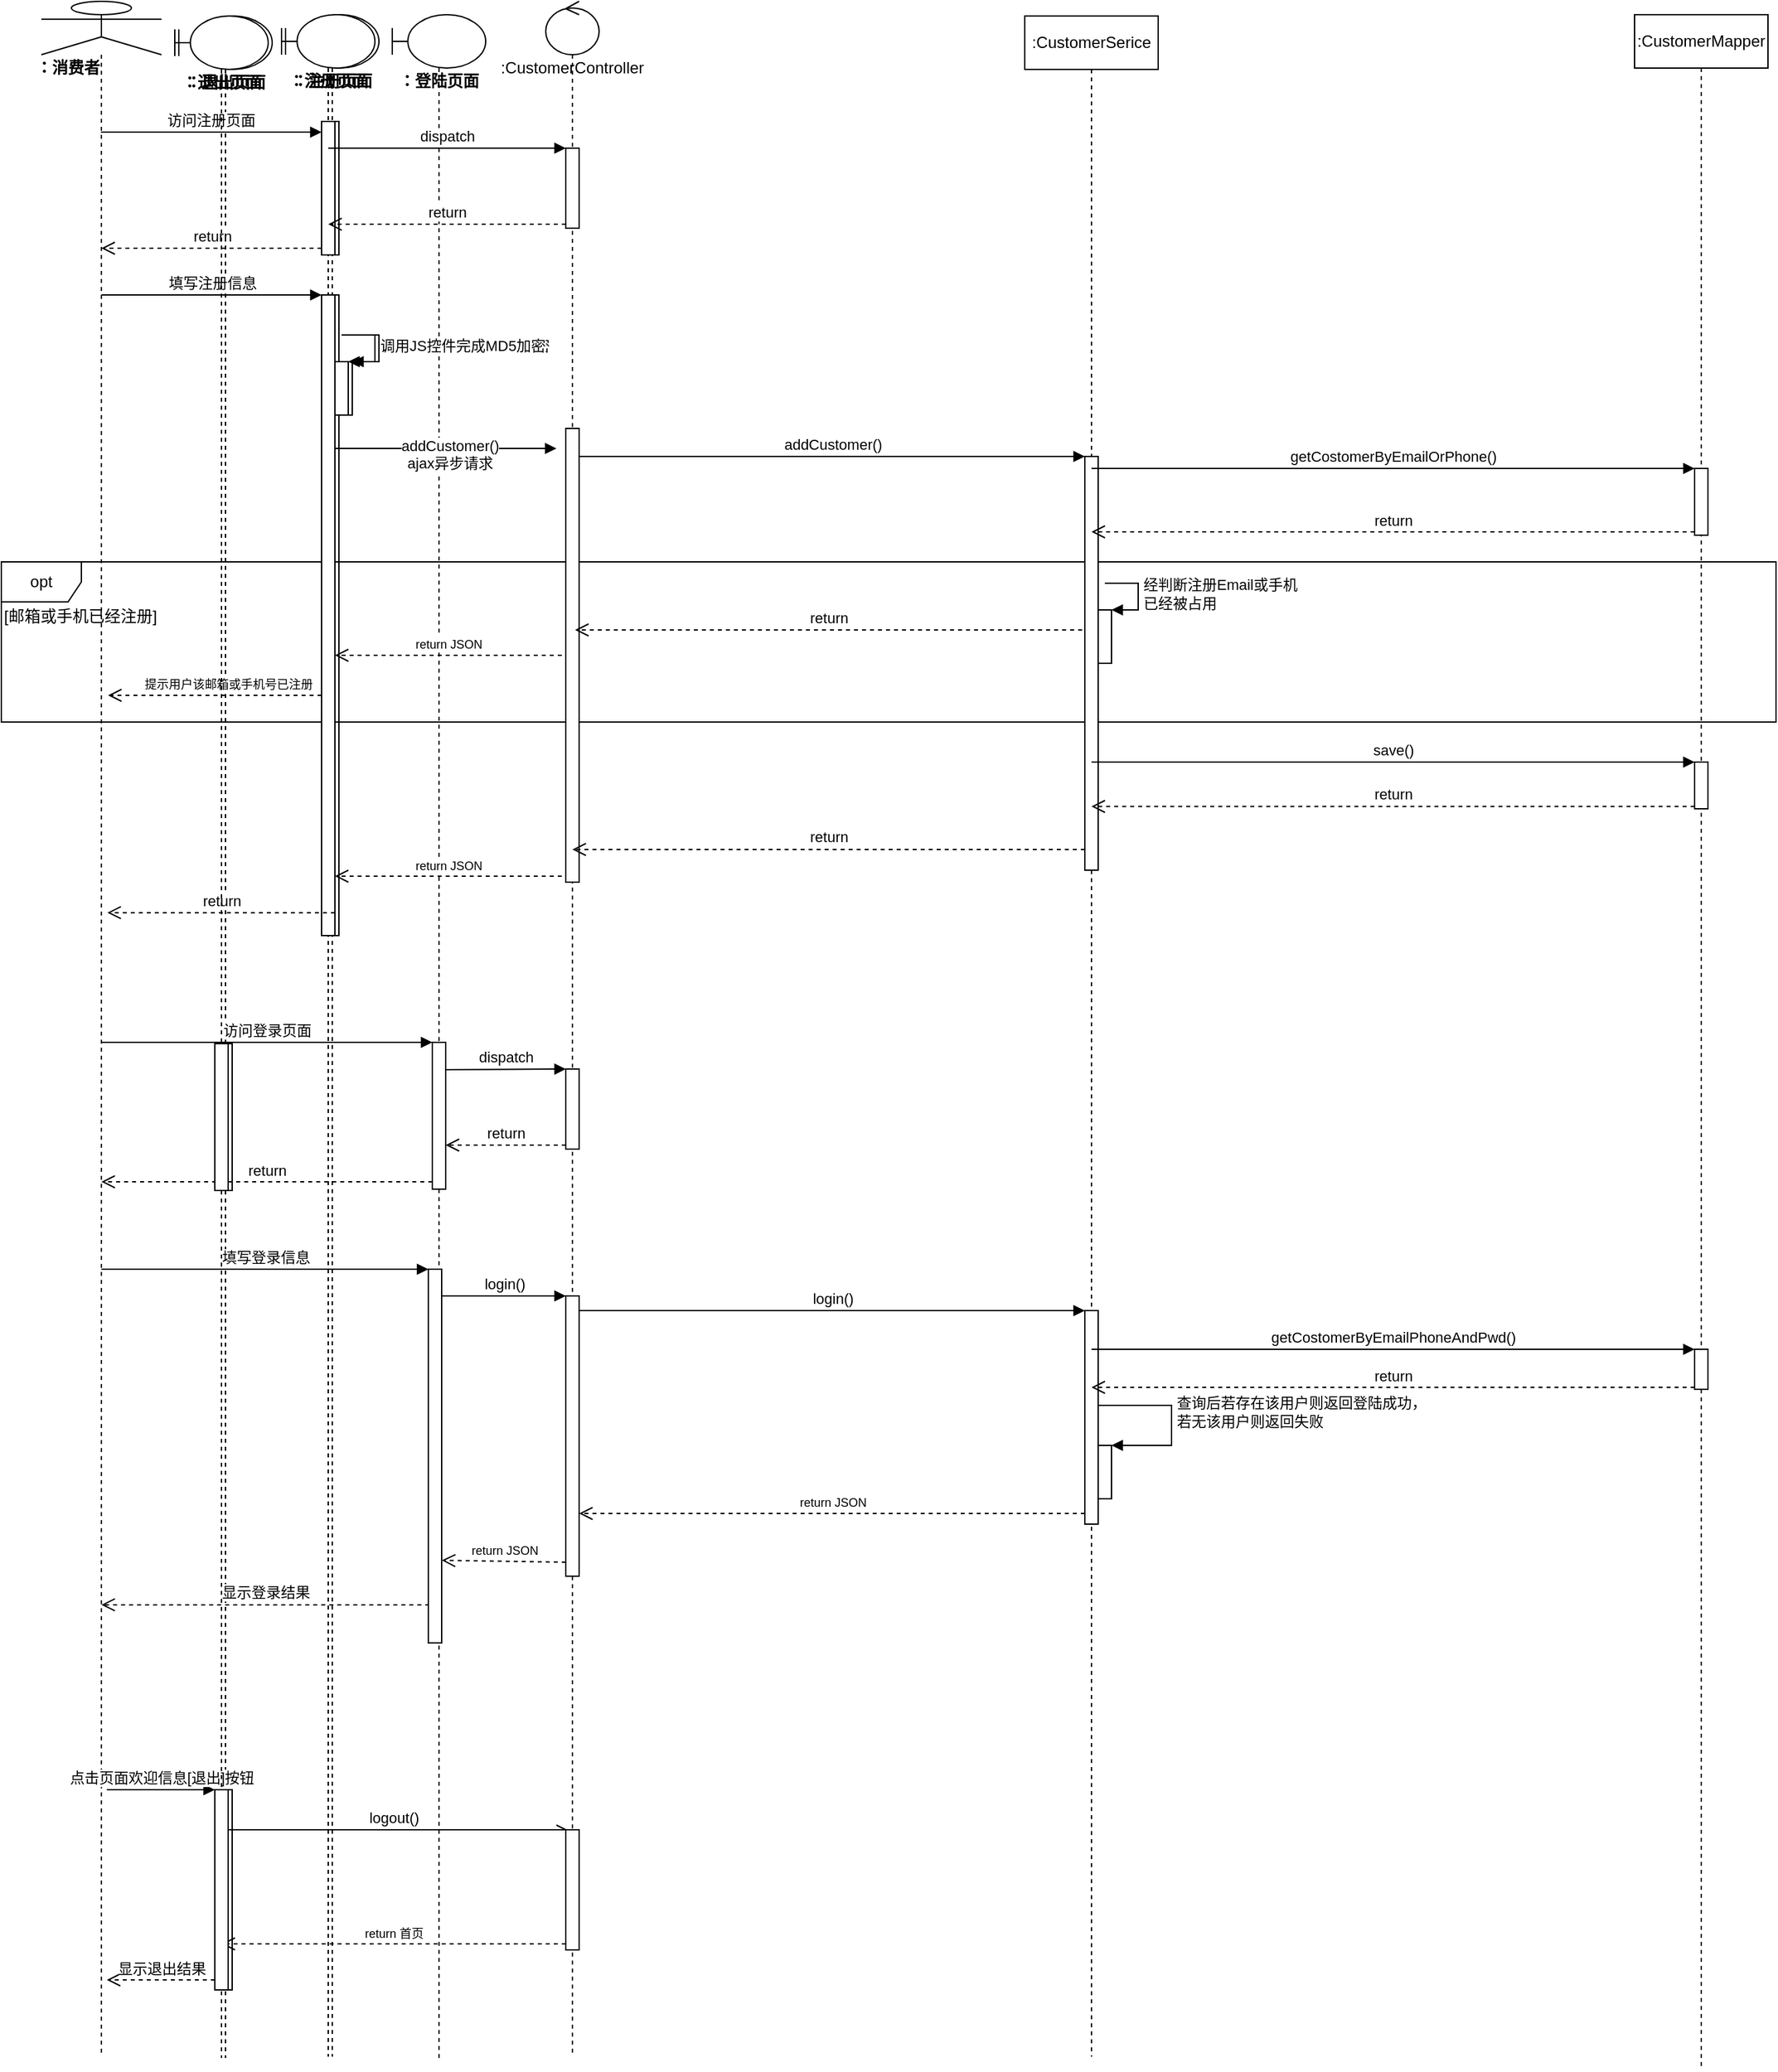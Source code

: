<mxfile version="13.6.10" type="github" pages="3">
  <diagram id="ocLCJiYPgY4BP7__raCj" name="第 1 页">
    <mxGraphModel dx="1424" dy="761" grid="1" gridSize="10" guides="1" tooltips="1" connect="1" arrows="1" fold="1" page="1" pageScale="1" pageWidth="3300" pageHeight="4681" math="0" shadow="0">
      <root>
        <mxCell id="0" />
        <mxCell id="1" parent="0" />
        <mxCell id="i3lZRi7ukCmVT1oqDAw9-1" value="&lt;span&gt;：登陆页面&lt;/span&gt;" style="shape=umlLifeline;participant=umlBoundary;perimeter=lifelinePerimeter;whiteSpace=wrap;html=1;container=1;collapsible=0;recursiveResize=0;verticalAlign=top;spacingTop=36;outlineConnect=0;fontStyle=1" vertex="1" parent="1">
          <mxGeometry x="313" y="90" width="70" height="1531" as="geometry" />
        </mxCell>
        <mxCell id="nMcUa5dH0N92FLe-l6Bn-115" value="" style="html=1;points=[];perimeter=orthogonalPerimeter;" parent="i3lZRi7ukCmVT1oqDAw9-1" vertex="1">
          <mxGeometry x="30" y="770" width="10" height="110" as="geometry" />
        </mxCell>
        <mxCell id="i3lZRi7ukCmVT1oqDAw9-10" value="&lt;span&gt;：退出页面&lt;/span&gt;" style="shape=umlLifeline;participant=umlBoundary;perimeter=lifelinePerimeter;whiteSpace=wrap;html=1;container=1;collapsible=0;recursiveResize=0;verticalAlign=top;spacingTop=36;outlineConnect=0;fontStyle=1" vertex="1" parent="i3lZRi7ukCmVT1oqDAw9-1">
          <mxGeometry x="-160" y="1" width="70" height="1530" as="geometry" />
        </mxCell>
        <mxCell id="i3lZRi7ukCmVT1oqDAw9-11" value="" style="html=1;points=[];perimeter=orthogonalPerimeter;" vertex="1" parent="i3lZRi7ukCmVT1oqDAw9-10">
          <mxGeometry x="30" y="770" width="10" height="110" as="geometry" />
        </mxCell>
        <mxCell id="i3lZRi7ukCmVT1oqDAw9-12" value="" style="html=1;points=[];perimeter=orthogonalPerimeter;align=left;" vertex="1" parent="i3lZRi7ukCmVT1oqDAw9-10">
          <mxGeometry x="30" y="1329" width="10" height="150" as="geometry" />
        </mxCell>
        <mxCell id="i3lZRi7ukCmVT1oqDAw9-13" value="&lt;span&gt;：注册页面&lt;/span&gt;" style="shape=umlLifeline;participant=umlBoundary;perimeter=lifelinePerimeter;whiteSpace=wrap;html=1;container=1;collapsible=0;recursiveResize=0;verticalAlign=top;spacingTop=36;outlineConnect=0;fontStyle=1" vertex="1" parent="i3lZRi7ukCmVT1oqDAw9-1">
          <mxGeometry x="-80" width="70" height="1530" as="geometry" />
        </mxCell>
        <mxCell id="i3lZRi7ukCmVT1oqDAw9-14" value="" style="html=1;points=[];perimeter=orthogonalPerimeter;" vertex="1" parent="i3lZRi7ukCmVT1oqDAw9-13">
          <mxGeometry x="30" y="210" width="10" height="480" as="geometry" />
        </mxCell>
        <mxCell id="i3lZRi7ukCmVT1oqDAw9-15" value="" style="html=1;points=[];perimeter=orthogonalPerimeter;" vertex="1" parent="i3lZRi7ukCmVT1oqDAw9-13">
          <mxGeometry x="30" y="80" width="10" height="100" as="geometry" />
        </mxCell>
        <mxCell id="i3lZRi7ukCmVT1oqDAw9-16" value="" style="html=1;points=[];perimeter=orthogonalPerimeter;align=left;" vertex="1" parent="i3lZRi7ukCmVT1oqDAw9-13">
          <mxGeometry x="40" y="260" width="10" height="40" as="geometry" />
        </mxCell>
        <mxCell id="i3lZRi7ukCmVT1oqDAw9-17" value="调用JS控件完成MD5加密" style="edgeStyle=orthogonalEdgeStyle;html=1;align=left;spacingLeft=2;endArrow=block;rounded=0;entryX=1;entryY=0;" edge="1" parent="i3lZRi7ukCmVT1oqDAw9-13" target="i3lZRi7ukCmVT1oqDAw9-16">
          <mxGeometry relative="1" as="geometry">
            <mxPoint x="45" y="240" as="sourcePoint" />
            <Array as="points">
              <mxPoint x="70" y="240" />
            </Array>
          </mxGeometry>
        </mxCell>
        <mxCell id="nMcUa5dH0N92FLe-l6Bn-102" value="opt" style="shape=umlFrame;whiteSpace=wrap;html=1;" parent="1" vertex="1">
          <mxGeometry x="20" y="500" width="1330" height="120" as="geometry" />
        </mxCell>
        <mxCell id="nMcUa5dH0N92FLe-l6Bn-1" value="" style="shape=umlLifeline;participant=umlActor;perimeter=lifelinePerimeter;whiteSpace=wrap;html=1;container=1;collapsible=0;recursiveResize=0;verticalAlign=top;spacingTop=36;outlineConnect=0;" parent="1" vertex="1">
          <mxGeometry x="50" y="80" width="90" height="1540" as="geometry" />
        </mxCell>
        <mxCell id="nMcUa5dH0N92FLe-l6Bn-2" value="&lt;b&gt;：消费者&lt;/b&gt;" style="text;html=1;strokeColor=none;fillColor=none;align=center;verticalAlign=middle;whiteSpace=wrap;rounded=0;" parent="nMcUa5dH0N92FLe-l6Bn-1" vertex="1">
          <mxGeometry x="-10" y="40" width="60" height="20" as="geometry" />
        </mxCell>
        <mxCell id="nMcUa5dH0N92FLe-l6Bn-3" value="&lt;span&gt;：注册页面&lt;/span&gt;" style="shape=umlLifeline;participant=umlBoundary;perimeter=lifelinePerimeter;whiteSpace=wrap;html=1;container=1;collapsible=0;recursiveResize=0;verticalAlign=top;spacingTop=36;outlineConnect=0;fontStyle=1" parent="1" vertex="1">
          <mxGeometry x="230" y="90" width="70" height="1530" as="geometry" />
        </mxCell>
        <mxCell id="nMcUa5dH0N92FLe-l6Bn-4" value="" style="html=1;points=[];perimeter=orthogonalPerimeter;" parent="nMcUa5dH0N92FLe-l6Bn-3" vertex="1">
          <mxGeometry x="30" y="210" width="10" height="480" as="geometry" />
        </mxCell>
        <mxCell id="nMcUa5dH0N92FLe-l6Bn-95" value="" style="html=1;points=[];perimeter=orthogonalPerimeter;" parent="nMcUa5dH0N92FLe-l6Bn-3" vertex="1">
          <mxGeometry x="30" y="80" width="10" height="100" as="geometry" />
        </mxCell>
        <mxCell id="Ub_iv6ZaVQ0LOj0wJZkm-5" value="" style="html=1;points=[];perimeter=orthogonalPerimeter;align=left;" parent="nMcUa5dH0N92FLe-l6Bn-3" vertex="1">
          <mxGeometry x="40" y="260" width="10" height="40" as="geometry" />
        </mxCell>
        <mxCell id="Ub_iv6ZaVQ0LOj0wJZkm-6" value="调用JS控件完成MD5加密" style="edgeStyle=orthogonalEdgeStyle;html=1;align=left;spacingLeft=2;endArrow=block;rounded=0;entryX=1;entryY=0;" parent="nMcUa5dH0N92FLe-l6Bn-3" target="Ub_iv6ZaVQ0LOj0wJZkm-5" edge="1">
          <mxGeometry relative="1" as="geometry">
            <mxPoint x="45" y="240" as="sourcePoint" />
            <Array as="points">
              <mxPoint x="70" y="240" />
            </Array>
          </mxGeometry>
        </mxCell>
        <mxCell id="nMcUa5dH0N92FLe-l6Bn-8" value=":CustomerController" style="shape=umlLifeline;participant=umlControl;perimeter=lifelinePerimeter;whiteSpace=wrap;html=1;container=1;collapsible=0;recursiveResize=0;verticalAlign=top;spacingTop=36;outlineConnect=0;" parent="1" vertex="1">
          <mxGeometry x="428" y="80" width="40" height="1540" as="geometry" />
        </mxCell>
        <mxCell id="nMcUa5dH0N92FLe-l6Bn-9" value="" style="html=1;points=[];perimeter=orthogonalPerimeter;" parent="nMcUa5dH0N92FLe-l6Bn-8" vertex="1">
          <mxGeometry x="15" y="320" width="10" height="340" as="geometry" />
        </mxCell>
        <mxCell id="nMcUa5dH0N92FLe-l6Bn-10" value="" style="html=1;points=[];perimeter=orthogonalPerimeter;" parent="nMcUa5dH0N92FLe-l6Bn-8" vertex="1">
          <mxGeometry x="15" y="970" width="10" height="210" as="geometry" />
        </mxCell>
        <mxCell id="nMcUa5dH0N92FLe-l6Bn-92" value="" style="html=1;points=[];perimeter=orthogonalPerimeter;" parent="nMcUa5dH0N92FLe-l6Bn-8" vertex="1">
          <mxGeometry x="15" y="110" width="10" height="60" as="geometry" />
        </mxCell>
        <mxCell id="nMcUa5dH0N92FLe-l6Bn-116" value="" style="html=1;points=[];perimeter=orthogonalPerimeter;" parent="nMcUa5dH0N92FLe-l6Bn-8" vertex="1">
          <mxGeometry x="15" y="800" width="10" height="60" as="geometry" />
        </mxCell>
        <mxCell id="Ub_iv6ZaVQ0LOj0wJZkm-7" value="" style="html=1;points=[];perimeter=orthogonalPerimeter;" parent="nMcUa5dH0N92FLe-l6Bn-8" vertex="1">
          <mxGeometry x="15" y="1370" width="10" height="90" as="geometry" />
        </mxCell>
        <mxCell id="nMcUa5dH0N92FLe-l6Bn-15" value="填写注册信息" style="html=1;verticalAlign=bottom;endArrow=block;entryX=0;entryY=0;" parent="1" source="nMcUa5dH0N92FLe-l6Bn-1" target="nMcUa5dH0N92FLe-l6Bn-4" edge="1">
          <mxGeometry relative="1" as="geometry">
            <mxPoint x="98" y="400.0" as="sourcePoint" />
          </mxGeometry>
        </mxCell>
        <mxCell id="nMcUa5dH0N92FLe-l6Bn-20" value="addCustomer()&lt;br&gt;ajax异步请求" style="html=1;verticalAlign=bottom;endArrow=block;endFill=1;" parent="1" edge="1">
          <mxGeometry x="0.037" y="-20" relative="1" as="geometry">
            <mxPoint x="270" y="415" as="sourcePoint" />
            <mxPoint x="436" y="415" as="targetPoint" />
            <mxPoint as="offset" />
          </mxGeometry>
        </mxCell>
        <mxCell id="nMcUa5dH0N92FLe-l6Bn-21" value="&lt;span style=&quot;font-size: 9px&quot;&gt;return JSON&lt;/span&gt;" style="html=1;verticalAlign=bottom;endArrow=open;dashed=1;endSize=8;exitX=0;exitY=0.95;" parent="1" edge="1">
          <mxGeometry relative="1" as="geometry">
            <mxPoint x="270" y="735.5" as="targetPoint" />
            <mxPoint x="440" y="735.5" as="sourcePoint" />
          </mxGeometry>
        </mxCell>
        <mxCell id="nMcUa5dH0N92FLe-l6Bn-22" value="login()" style="html=1;verticalAlign=bottom;endArrow=block;entryX=0;entryY=0;endFill=1;" parent="1" target="nMcUa5dH0N92FLe-l6Bn-10" edge="1">
          <mxGeometry relative="1" as="geometry">
            <mxPoint x="350" y="1050" as="sourcePoint" />
          </mxGeometry>
        </mxCell>
        <mxCell id="nMcUa5dH0N92FLe-l6Bn-23" value="&lt;span style=&quot;font-size: 9px&quot;&gt;return JSON&lt;/span&gt;" style="html=1;verticalAlign=bottom;endArrow=open;dashed=1;endSize=8;exitX=0;exitY=0.95;entryX=1.014;entryY=0.779;entryDx=0;entryDy=0;entryPerimeter=0;" parent="1" source="nMcUa5dH0N92FLe-l6Bn-10" target="Ub_iv6ZaVQ0LOj0wJZkm-77" edge="1">
          <mxGeometry relative="1" as="geometry">
            <mxPoint x="270" y="874.5" as="targetPoint" />
          </mxGeometry>
        </mxCell>
        <mxCell id="nMcUa5dH0N92FLe-l6Bn-40" value=":CustomerSerice" style="shape=umlLifeline;perimeter=lifelinePerimeter;whiteSpace=wrap;html=1;container=1;collapsible=0;recursiveResize=0;outlineConnect=0;" parent="1" vertex="1">
          <mxGeometry x="787" y="91" width="100" height="1529" as="geometry" />
        </mxCell>
        <mxCell id="nMcUa5dH0N92FLe-l6Bn-41" value="" style="html=1;points=[];perimeter=orthogonalPerimeter;" parent="nMcUa5dH0N92FLe-l6Bn-40" vertex="1">
          <mxGeometry x="45" y="330" width="10" height="310" as="geometry" />
        </mxCell>
        <mxCell id="nMcUa5dH0N92FLe-l6Bn-42" value="" style="html=1;points=[];perimeter=orthogonalPerimeter;" parent="nMcUa5dH0N92FLe-l6Bn-40" vertex="1">
          <mxGeometry x="45" y="970" width="10" height="160" as="geometry" />
        </mxCell>
        <mxCell id="nMcUa5dH0N92FLe-l6Bn-100" value="" style="html=1;points=[];perimeter=orthogonalPerimeter;" parent="nMcUa5dH0N92FLe-l6Bn-40" vertex="1">
          <mxGeometry x="55" y="445" width="10" height="40" as="geometry" />
        </mxCell>
        <mxCell id="nMcUa5dH0N92FLe-l6Bn-101" value="经判断注册Email或手机&lt;br&gt;已经被占用" style="edgeStyle=orthogonalEdgeStyle;html=1;align=left;spacingLeft=2;endArrow=block;rounded=0;entryX=1;entryY=0;" parent="nMcUa5dH0N92FLe-l6Bn-40" target="nMcUa5dH0N92FLe-l6Bn-100" edge="1">
          <mxGeometry relative="1" as="geometry">
            <mxPoint x="60" y="425" as="sourcePoint" />
            <Array as="points">
              <mxPoint x="85" y="425" />
            </Array>
          </mxGeometry>
        </mxCell>
        <mxCell id="Ub_iv6ZaVQ0LOj0wJZkm-1" value="" style="html=1;points=[];perimeter=orthogonalPerimeter;align=left;" parent="nMcUa5dH0N92FLe-l6Bn-40" vertex="1">
          <mxGeometry x="55" y="1071" width="10" height="40" as="geometry" />
        </mxCell>
        <mxCell id="Ub_iv6ZaVQ0LOj0wJZkm-2" value="查询后若存在该用户则返回登陆成功，&lt;br&gt;若无该用户则返回失败" style="edgeStyle=orthogonalEdgeStyle;html=1;align=left;spacingLeft=2;endArrow=block;rounded=0;entryX=1;entryY=0;" parent="nMcUa5dH0N92FLe-l6Bn-40" target="Ub_iv6ZaVQ0LOj0wJZkm-1" edge="1">
          <mxGeometry relative="1" as="geometry">
            <mxPoint x="55" y="1031" as="sourcePoint" />
            <Array as="points">
              <mxPoint x="55" y="1041" />
              <mxPoint x="110" y="1041" />
              <mxPoint x="110" y="1071" />
            </Array>
          </mxGeometry>
        </mxCell>
        <mxCell id="nMcUa5dH0N92FLe-l6Bn-47" value=":CustomerMapper" style="shape=umlLifeline;perimeter=lifelinePerimeter;whiteSpace=wrap;html=1;container=1;collapsible=0;recursiveResize=0;outlineConnect=0;" parent="1" vertex="1">
          <mxGeometry x="1244" y="90" width="100" height="1540" as="geometry" />
        </mxCell>
        <mxCell id="nMcUa5dH0N92FLe-l6Bn-48" value="" style="html=1;points=[];perimeter=orthogonalPerimeter;" parent="nMcUa5dH0N92FLe-l6Bn-47" vertex="1">
          <mxGeometry x="45" y="340" width="10" height="50" as="geometry" />
        </mxCell>
        <mxCell id="nMcUa5dH0N92FLe-l6Bn-49" value="" style="html=1;points=[];perimeter=orthogonalPerimeter;" parent="nMcUa5dH0N92FLe-l6Bn-47" vertex="1">
          <mxGeometry x="45" y="1000" width="10" height="30" as="geometry" />
        </mxCell>
        <mxCell id="nMcUa5dH0N92FLe-l6Bn-108" value="" style="html=1;points=[];perimeter=orthogonalPerimeter;align=left;" parent="nMcUa5dH0N92FLe-l6Bn-47" vertex="1">
          <mxGeometry x="45" y="560" width="10" height="35" as="geometry" />
        </mxCell>
        <mxCell id="nMcUa5dH0N92FLe-l6Bn-59" value="addCustomer()" style="html=1;verticalAlign=bottom;endArrow=block;entryX=0;entryY=0;" parent="1" source="nMcUa5dH0N92FLe-l6Bn-9" target="nMcUa5dH0N92FLe-l6Bn-41" edge="1">
          <mxGeometry relative="1" as="geometry">
            <mxPoint x="443" y="436" as="sourcePoint" />
          </mxGeometry>
        </mxCell>
        <mxCell id="nMcUa5dH0N92FLe-l6Bn-60" value="return" style="html=1;verticalAlign=bottom;endArrow=open;dashed=1;endSize=8;exitX=0;exitY=0.95;" parent="1" source="nMcUa5dH0N92FLe-l6Bn-41" target="nMcUa5dH0N92FLe-l6Bn-8" edge="1">
          <mxGeometry relative="1" as="geometry">
            <mxPoint x="443" y="512" as="targetPoint" />
          </mxGeometry>
        </mxCell>
        <mxCell id="nMcUa5dH0N92FLe-l6Bn-61" value="return" style="html=1;verticalAlign=bottom;endArrow=open;dashed=1;endSize=8;exitX=0;exitY=0.95;" parent="1" source="nMcUa5dH0N92FLe-l6Bn-48" target="nMcUa5dH0N92FLe-l6Bn-40" edge="1">
          <mxGeometry relative="1" as="geometry">
            <mxPoint x="905" y="477.5" as="targetPoint" />
          </mxGeometry>
        </mxCell>
        <mxCell id="nMcUa5dH0N92FLe-l6Bn-62" value="getCostomerByEmailOrPhone()" style="html=1;verticalAlign=bottom;endArrow=block;entryX=0;entryY=0;" parent="1" source="nMcUa5dH0N92FLe-l6Bn-40" target="nMcUa5dH0N92FLe-l6Bn-48" edge="1">
          <mxGeometry relative="1" as="geometry">
            <mxPoint x="899.324" y="430" as="sourcePoint" />
          </mxGeometry>
        </mxCell>
        <mxCell id="nMcUa5dH0N92FLe-l6Bn-63" value="login()" style="html=1;verticalAlign=bottom;endArrow=block;entryX=0;entryY=0;" parent="1" source="nMcUa5dH0N92FLe-l6Bn-10" target="nMcUa5dH0N92FLe-l6Bn-42" edge="1">
          <mxGeometry relative="1" as="geometry">
            <mxPoint x="443" y="1050" as="sourcePoint" />
          </mxGeometry>
        </mxCell>
        <mxCell id="nMcUa5dH0N92FLe-l6Bn-64" value="&lt;span style=&quot;font-size: 9px&quot;&gt;return JSON&lt;/span&gt;" style="html=1;verticalAlign=bottom;endArrow=open;dashed=1;endSize=8;exitX=0;exitY=0.95;" parent="1" source="nMcUa5dH0N92FLe-l6Bn-42" target="nMcUa5dH0N92FLe-l6Bn-10" edge="1">
          <mxGeometry relative="1" as="geometry">
            <mxPoint x="443" y="1126" as="targetPoint" />
          </mxGeometry>
        </mxCell>
        <mxCell id="nMcUa5dH0N92FLe-l6Bn-65" value="getCostomerByEmailPhoneAndPwd()" style="html=1;verticalAlign=bottom;endArrow=block;entryX=0;entryY=0;" parent="1" source="nMcUa5dH0N92FLe-l6Bn-40" target="nMcUa5dH0N92FLe-l6Bn-49" edge="1">
          <mxGeometry relative="1" as="geometry">
            <mxPoint x="905" y="1090.0" as="sourcePoint" />
          </mxGeometry>
        </mxCell>
        <mxCell id="nMcUa5dH0N92FLe-l6Bn-66" value="return" style="html=1;verticalAlign=bottom;endArrow=open;dashed=1;endSize=8;exitX=0;exitY=0.95;" parent="1" source="nMcUa5dH0N92FLe-l6Bn-49" target="nMcUa5dH0N92FLe-l6Bn-40" edge="1">
          <mxGeometry relative="1" as="geometry">
            <mxPoint x="905" y="1118.5" as="targetPoint" />
          </mxGeometry>
        </mxCell>
        <mxCell id="nMcUa5dH0N92FLe-l6Bn-96" value="访问注册页面" style="html=1;verticalAlign=bottom;endArrow=block;entryX=0;entryY=0;" parent="1" edge="1">
          <mxGeometry relative="1" as="geometry">
            <mxPoint x="94.667" y="178" as="sourcePoint" />
            <mxPoint x="260" y="178" as="targetPoint" />
          </mxGeometry>
        </mxCell>
        <mxCell id="nMcUa5dH0N92FLe-l6Bn-97" value="return" style="html=1;verticalAlign=bottom;endArrow=open;dashed=1;endSize=8;exitX=0;exitY=0.95;" parent="1" source="nMcUa5dH0N92FLe-l6Bn-95" target="nMcUa5dH0N92FLe-l6Bn-1" edge="1">
          <mxGeometry relative="1" as="geometry">
            <mxPoint x="190" y="266" as="targetPoint" />
          </mxGeometry>
        </mxCell>
        <mxCell id="nMcUa5dH0N92FLe-l6Bn-93" value="dispatch" style="html=1;verticalAlign=bottom;endArrow=block;entryX=0;entryY=0;" parent="1" source="nMcUa5dH0N92FLe-l6Bn-3" target="nMcUa5dH0N92FLe-l6Bn-92" edge="1">
          <mxGeometry relative="1" as="geometry">
            <mxPoint x="370" y="170" as="sourcePoint" />
          </mxGeometry>
        </mxCell>
        <mxCell id="nMcUa5dH0N92FLe-l6Bn-94" value="return" style="html=1;verticalAlign=bottom;endArrow=open;dashed=1;endSize=8;exitX=0;exitY=0.95;" parent="1" source="nMcUa5dH0N92FLe-l6Bn-92" target="nMcUa5dH0N92FLe-l6Bn-3" edge="1">
          <mxGeometry relative="1" as="geometry">
            <mxPoint x="370" y="246" as="targetPoint" />
          </mxGeometry>
        </mxCell>
        <mxCell id="nMcUa5dH0N92FLe-l6Bn-103" value="[邮箱或手机已经注册]" style="text;html=1;strokeColor=none;fillColor=none;align=left;verticalAlign=middle;whiteSpace=wrap;rounded=0;" parent="1" vertex="1">
          <mxGeometry x="20" y="531" width="150" height="20" as="geometry" />
        </mxCell>
        <mxCell id="nMcUa5dH0N92FLe-l6Bn-104" value="return" style="html=1;verticalAlign=bottom;endArrow=open;dashed=1;endSize=8;" parent="1" edge="1">
          <mxGeometry relative="1" as="geometry">
            <mxPoint x="450" y="551.0" as="targetPoint" />
            <mxPoint x="830" y="551" as="sourcePoint" />
          </mxGeometry>
        </mxCell>
        <mxCell id="nMcUa5dH0N92FLe-l6Bn-106" value="&lt;span style=&quot;font-size: 9px&quot;&gt;return JSON&lt;/span&gt;" style="html=1;verticalAlign=bottom;endArrow=open;dashed=1;endSize=8;exitX=0;exitY=0.95;" parent="1" edge="1">
          <mxGeometry relative="1" as="geometry">
            <mxPoint x="270" y="570.0" as="targetPoint" />
            <mxPoint x="440" y="570.0" as="sourcePoint" />
          </mxGeometry>
        </mxCell>
        <mxCell id="nMcUa5dH0N92FLe-l6Bn-107" value="&lt;span style=&quot;font-size: 9px&quot;&gt;提示用户该邮箱或手机号已注册&lt;/span&gt;" style="html=1;verticalAlign=bottom;endArrow=open;dashed=1;endSize=8;exitX=0;exitY=0.95;" parent="1" edge="1">
          <mxGeometry x="-0.125" relative="1" as="geometry">
            <mxPoint x="100" y="600" as="targetPoint" />
            <mxPoint x="260" y="600.0" as="sourcePoint" />
            <mxPoint as="offset" />
          </mxGeometry>
        </mxCell>
        <mxCell id="nMcUa5dH0N92FLe-l6Bn-109" value="save()" style="html=1;verticalAlign=bottom;endArrow=block;entryX=0;entryY=0;" parent="1" source="nMcUa5dH0N92FLe-l6Bn-40" target="nMcUa5dH0N92FLe-l6Bn-108" edge="1">
          <mxGeometry relative="1" as="geometry">
            <mxPoint x="899.324" y="648" as="sourcePoint" />
          </mxGeometry>
        </mxCell>
        <mxCell id="nMcUa5dH0N92FLe-l6Bn-110" value="return" style="html=1;verticalAlign=bottom;endArrow=open;dashed=1;endSize=8;exitX=0;exitY=0.95;" parent="1" source="nMcUa5dH0N92FLe-l6Bn-108" target="nMcUa5dH0N92FLe-l6Bn-40" edge="1">
          <mxGeometry relative="1" as="geometry">
            <mxPoint x="899.324" y="681.25" as="targetPoint" />
          </mxGeometry>
        </mxCell>
        <mxCell id="nMcUa5dH0N92FLe-l6Bn-111" value="return" style="html=1;verticalAlign=bottom;endArrow=open;dashed=1;endSize=8;exitX=1;exitY=0.989;exitDx=0;exitDy=0;exitPerimeter=0;" parent="1" edge="1">
          <mxGeometry relative="1" as="geometry">
            <mxPoint x="99.5" y="762.82" as="targetPoint" />
            <mxPoint x="270" y="762.82" as="sourcePoint" />
          </mxGeometry>
        </mxCell>
        <mxCell id="nMcUa5dH0N92FLe-l6Bn-113" value="点击页面欢迎信息[退出]按钮" style="html=1;verticalAlign=bottom;endArrow=block;entryX=0;entryY=0;" parent="1" target="nMcUa5dH0N92FLe-l6Bn-112" edge="1">
          <mxGeometry relative="1" as="geometry">
            <mxPoint x="99.071" y="1420" as="sourcePoint" />
          </mxGeometry>
        </mxCell>
        <mxCell id="nMcUa5dH0N92FLe-l6Bn-114" value="显示退出结果" style="html=1;verticalAlign=bottom;endArrow=open;dashed=1;endSize=8;exitX=0;exitY=0.95;" parent="1" source="nMcUa5dH0N92FLe-l6Bn-112" edge="1">
          <mxGeometry relative="1" as="geometry">
            <mxPoint x="99.071" y="1562.5" as="targetPoint" />
          </mxGeometry>
        </mxCell>
        <mxCell id="nMcUa5dH0N92FLe-l6Bn-118" value="return" style="html=1;verticalAlign=bottom;endArrow=open;dashed=1;endSize=8;exitX=0;exitY=0.95;" parent="1" source="nMcUa5dH0N92FLe-l6Bn-115" target="nMcUa5dH0N92FLe-l6Bn-1" edge="1">
          <mxGeometry relative="1" as="geometry">
            <mxPoint x="99.5" y="995.0" as="targetPoint" />
          </mxGeometry>
        </mxCell>
        <mxCell id="nMcUa5dH0N92FLe-l6Bn-117" value="访问登录页面" style="html=1;verticalAlign=bottom;endArrow=block;entryX=0;entryY=0;" parent="1" source="nMcUa5dH0N92FLe-l6Bn-1" target="nMcUa5dH0N92FLe-l6Bn-115" edge="1">
          <mxGeometry relative="1" as="geometry">
            <mxPoint x="99.5" y="900" as="sourcePoint" />
          </mxGeometry>
        </mxCell>
        <mxCell id="Ub_iv6ZaVQ0LOj0wJZkm-8" value="logout()" style="html=1;verticalAlign=bottom;endArrow=openAsync;entryX=0;entryY=0;endFill=0;" parent="1" target="Ub_iv6ZaVQ0LOj0wJZkm-7" edge="1" source="i3lZRi7ukCmVT1oqDAw9-8">
          <mxGeometry relative="1" as="geometry">
            <mxPoint x="264.071" y="1450" as="sourcePoint" />
          </mxGeometry>
        </mxCell>
        <mxCell id="Ub_iv6ZaVQ0LOj0wJZkm-9" value="&lt;span style=&quot;font-size: 9px&quot;&gt;return 首页&lt;/span&gt;" style="html=1;verticalAlign=bottom;endArrow=open;dashed=1;endSize=8;exitX=0;exitY=0.95;" parent="1" source="Ub_iv6ZaVQ0LOj0wJZkm-7" edge="1" target="i3lZRi7ukCmVT1oqDAw9-8">
          <mxGeometry relative="1" as="geometry">
            <mxPoint x="264.071" y="1535.5" as="targetPoint" />
          </mxGeometry>
        </mxCell>
        <mxCell id="Ub_iv6ZaVQ0LOj0wJZkm-10" value="填写登录信息" style="html=1;verticalAlign=bottom;endArrow=block;entryX=0;entryY=0;" parent="1" source="nMcUa5dH0N92FLe-l6Bn-1" target="Ub_iv6ZaVQ0LOj0wJZkm-77" edge="1">
          <mxGeometry relative="1" as="geometry">
            <mxPoint x="108.5" y="1030.0" as="sourcePoint" />
            <mxPoint x="270" y="1030.0" as="targetPoint" />
          </mxGeometry>
        </mxCell>
        <mxCell id="Ub_iv6ZaVQ0LOj0wJZkm-11" value="显示登录结果" style="html=1;verticalAlign=bottom;endArrow=open;dashed=1;endSize=8;exitX=0.076;exitY=0.898;exitDx=0;exitDy=0;exitPerimeter=0;" parent="1" target="nMcUa5dH0N92FLe-l6Bn-1" edge="1" source="Ub_iv6ZaVQ0LOj0wJZkm-77">
          <mxGeometry relative="1" as="geometry">
            <mxPoint x="108.5" y="1286.5" as="targetPoint" />
            <mxPoint x="270" y="1286.5" as="sourcePoint" />
          </mxGeometry>
        </mxCell>
        <mxCell id="nMcUa5dH0N92FLe-l6Bn-119" value="dispatch" style="html=1;verticalAlign=bottom;endArrow=block;entryX=0;entryY=0;exitX=0.959;exitY=0.186;exitDx=0;exitDy=0;exitPerimeter=0;" parent="1" source="nMcUa5dH0N92FLe-l6Bn-115" target="nMcUa5dH0N92FLe-l6Bn-116" edge="1">
          <mxGeometry relative="1" as="geometry">
            <mxPoint x="264.5" y="920" as="sourcePoint" />
          </mxGeometry>
        </mxCell>
        <mxCell id="nMcUa5dH0N92FLe-l6Bn-120" value="return" style="html=1;verticalAlign=bottom;endArrow=open;dashed=1;endSize=8;exitX=0;exitY=0.95;" parent="1" source="nMcUa5dH0N92FLe-l6Bn-116" target="nMcUa5dH0N92FLe-l6Bn-115" edge="1">
          <mxGeometry relative="1" as="geometry">
            <mxPoint x="264.5" y="977" as="targetPoint" />
          </mxGeometry>
        </mxCell>
        <mxCell id="Ub_iv6ZaVQ0LOj0wJZkm-77" value="" style="html=1;points=[];perimeter=orthogonalPerimeter;align=left;" parent="1" vertex="1">
          <mxGeometry x="340" y="1030" width="10" height="280" as="geometry" />
        </mxCell>
        <mxCell id="i3lZRi7ukCmVT1oqDAw9-8" value="&lt;span&gt;：退出页面&lt;/span&gt;" style="shape=umlLifeline;participant=umlBoundary;perimeter=lifelinePerimeter;whiteSpace=wrap;html=1;container=1;collapsible=0;recursiveResize=0;verticalAlign=top;spacingTop=36;outlineConnect=0;fontStyle=1" vertex="1" parent="1">
          <mxGeometry x="150" y="91" width="70" height="1530" as="geometry" />
        </mxCell>
        <mxCell id="i3lZRi7ukCmVT1oqDAw9-9" value="" style="html=1;points=[];perimeter=orthogonalPerimeter;" vertex="1" parent="i3lZRi7ukCmVT1oqDAw9-8">
          <mxGeometry x="30" y="770" width="10" height="110" as="geometry" />
        </mxCell>
        <mxCell id="nMcUa5dH0N92FLe-l6Bn-112" value="" style="html=1;points=[];perimeter=orthogonalPerimeter;align=left;" parent="i3lZRi7ukCmVT1oqDAw9-8" vertex="1">
          <mxGeometry x="30" y="1329" width="10" height="150" as="geometry" />
        </mxCell>
      </root>
    </mxGraphModel>
  </diagram>
  <diagram id="_a_JBXWJqnzDuPk0JHkG" name="第 2 页">
    <mxGraphModel dx="2017" dy="977" grid="1" gridSize="10" guides="1" tooltips="1" connect="1" arrows="1" fold="1" page="1" pageScale="1" pageWidth="3300" pageHeight="4681" math="0" shadow="0">
      <root>
        <mxCell id="AvkvTaTciSkn1FwxjkwS-0" />
        <mxCell id="AvkvTaTciSkn1FwxjkwS-1" parent="AvkvTaTciSkn1FwxjkwS-0" />
        <mxCell id="6qNoIg5RYOoD2JHT0gBt-133" value=":OderMapper" style="shape=umlLifeline;perimeter=lifelinePerimeter;whiteSpace=wrap;html=1;container=1;collapsible=0;recursiveResize=0;outlineConnect=0;" parent="AvkvTaTciSkn1FwxjkwS-1" vertex="1">
          <mxGeometry x="1350" y="90" width="140" height="1350" as="geometry" />
        </mxCell>
        <mxCell id="6qNoIg5RYOoD2JHT0gBt-136" value=":OderDetailMapper" style="shape=umlLifeline;perimeter=lifelinePerimeter;whiteSpace=wrap;html=1;container=1;collapsible=0;recursiveResize=0;outlineConnect=0;" parent="AvkvTaTciSkn1FwxjkwS-1" vertex="1">
          <mxGeometry x="1620" y="87.5" width="100" height="1362.5" as="geometry" />
        </mxCell>
        <mxCell id="6qNoIg5RYOoD2JHT0gBt-63" value=":ShopingCarMapper" style="shape=umlLifeline;perimeter=lifelinePerimeter;whiteSpace=wrap;html=1;container=1;collapsible=0;recursiveResize=0;outlineConnect=0;" parent="AvkvTaTciSkn1FwxjkwS-1" vertex="1">
          <mxGeometry x="1500" y="90" width="110" height="1360" as="geometry" />
        </mxCell>
        <mxCell id="6qNoIg5RYOoD2JHT0gBt-52" value=":CustomerMapper" style="shape=umlLifeline;perimeter=lifelinePerimeter;whiteSpace=wrap;html=1;container=1;collapsible=0;recursiveResize=0;outlineConnect=0;" parent="AvkvTaTciSkn1FwxjkwS-1" vertex="1">
          <mxGeometry x="1244" y="90" width="100" height="1360" as="geometry" />
        </mxCell>
        <mxCell id="6qNoIg5RYOoD2JHT0gBt-42" value=":CustomerSerice" style="shape=umlLifeline;perimeter=lifelinePerimeter;whiteSpace=wrap;html=1;container=1;collapsible=0;recursiveResize=0;outlineConnect=0;" parent="AvkvTaTciSkn1FwxjkwS-1" vertex="1">
          <mxGeometry x="787" y="91" width="100" height="1369" as="geometry" />
        </mxCell>
        <mxCell id="6qNoIg5RYOoD2JHT0gBt-74" value=":ShopingCarSerice" style="shape=umlLifeline;perimeter=lifelinePerimeter;whiteSpace=wrap;html=1;container=1;collapsible=0;recursiveResize=0;outlineConnect=0;" parent="AvkvTaTciSkn1FwxjkwS-1" vertex="1">
          <mxGeometry x="997" y="90" width="100" height="1370" as="geometry" />
        </mxCell>
        <mxCell id="6qNoIg5RYOoD2JHT0gBt-49" value=":OrderSerice" style="shape=umlLifeline;perimeter=lifelinePerimeter;whiteSpace=wrap;html=1;container=1;collapsible=0;recursiveResize=0;outlineConnect=0;" parent="AvkvTaTciSkn1FwxjkwS-1" vertex="1">
          <mxGeometry x="891" y="90" width="100" height="1370" as="geometry" />
        </mxCell>
        <mxCell id="6qNoIg5RYOoD2JHT0gBt-1" value=":ShopingCarController" style="shape=umlLifeline;participant=umlControl;perimeter=lifelinePerimeter;whiteSpace=wrap;html=1;container=1;collapsible=0;recursiveResize=0;verticalAlign=top;spacingTop=36;outlineConnect=0;" parent="AvkvTaTciSkn1FwxjkwS-1" vertex="1">
          <mxGeometry x="700" y="80" width="40" height="1380" as="geometry" />
        </mxCell>
        <mxCell id="6qNoIg5RYOoD2JHT0gBt-6" value="" style="shape=umlLifeline;participant=umlActor;perimeter=lifelinePerimeter;whiteSpace=wrap;html=1;container=1;collapsible=0;recursiveResize=0;verticalAlign=top;spacingTop=36;outlineConnect=0;" parent="AvkvTaTciSkn1FwxjkwS-1" vertex="1">
          <mxGeometry x="50" y="80" width="90" height="1380" as="geometry" />
        </mxCell>
        <mxCell id="6qNoIg5RYOoD2JHT0gBt-7" value="&lt;b&gt;：消费者&lt;/b&gt;" style="text;html=1;strokeColor=none;fillColor=none;align=center;verticalAlign=middle;whiteSpace=wrap;rounded=0;" parent="6qNoIg5RYOoD2JHT0gBt-6" vertex="1">
          <mxGeometry x="-10" y="40" width="60" height="20" as="geometry" />
        </mxCell>
        <mxCell id="6qNoIg5RYOoD2JHT0gBt-9" value="&lt;span&gt;：书店首页&lt;/span&gt;" style="shape=umlLifeline;participant=umlBoundary;perimeter=lifelinePerimeter;whiteSpace=wrap;html=1;container=1;collapsible=0;recursiveResize=0;verticalAlign=top;spacingTop=36;outlineConnect=0;fontStyle=1" parent="AvkvTaTciSkn1FwxjkwS-1" vertex="1">
          <mxGeometry x="230" y="90" width="70" height="1370" as="geometry" />
        </mxCell>
        <mxCell id="6qNoIg5RYOoD2JHT0gBt-18" value=":CustomerController" style="shape=umlLifeline;participant=umlControl;perimeter=lifelinePerimeter;whiteSpace=wrap;html=1;container=1;collapsible=0;recursiveResize=0;verticalAlign=top;spacingTop=36;outlineConnect=0;" parent="AvkvTaTciSkn1FwxjkwS-1" vertex="1">
          <mxGeometry x="425" y="80" width="40" height="1380" as="geometry" />
        </mxCell>
        <mxCell id="6qNoIg5RYOoD2JHT0gBt-37" value=":OrderController" style="shape=umlLifeline;participant=umlControl;perimeter=lifelinePerimeter;whiteSpace=wrap;html=1;container=1;collapsible=0;recursiveResize=0;verticalAlign=top;spacingTop=36;outlineConnect=0;" parent="AvkvTaTciSkn1FwxjkwS-1" vertex="1">
          <mxGeometry x="570" y="80" width="40" height="1370" as="geometry" />
        </mxCell>
        <mxCell id="6qNoIg5RYOoD2JHT0gBt-117" value=":BookSerice" style="shape=umlLifeline;perimeter=lifelinePerimeter;whiteSpace=wrap;html=1;container=1;collapsible=0;recursiveResize=0;outlineConnect=0;" parent="AvkvTaTciSkn1FwxjkwS-1" vertex="1">
          <mxGeometry x="1740" y="85" width="100" height="1355" as="geometry" />
        </mxCell>
        <mxCell id="6qNoIg5RYOoD2JHT0gBt-3" value="opt" style="shape=umlFrame;whiteSpace=wrap;html=1;align=left;" parent="6qNoIg5RYOoD2JHT0gBt-117" vertex="1">
          <mxGeometry x="-1654" y="915" width="1700" height="430" as="geometry" />
        </mxCell>
        <mxCell id="6qNoIg5RYOoD2JHT0gBt-4" value="opt" style="shape=umlFrame;whiteSpace=wrap;html=1;align=left;" parent="6qNoIg5RYOoD2JHT0gBt-117" vertex="1">
          <mxGeometry x="-1659" y="575" width="1375" height="310" as="geometry" />
        </mxCell>
        <mxCell id="6qNoIg5RYOoD2JHT0gBt-8" value="删除历史订单" style="text;html=1;strokeColor=none;fillColor=none;align=center;verticalAlign=middle;whiteSpace=wrap;rounded=0;" parent="6qNoIg5RYOoD2JHT0gBt-117" vertex="1">
          <mxGeometry x="-1664" y="605" width="85" height="20" as="geometry" />
        </mxCell>
        <mxCell id="6qNoIg5RYOoD2JHT0gBt-15" value="" style="html=1;points=[];perimeter=orthogonalPerimeter;align=left;" parent="6qNoIg5RYOoD2JHT0gBt-117" vertex="1">
          <mxGeometry x="-1474" y="335" width="10" height="230" as="geometry" />
        </mxCell>
        <mxCell id="6qNoIg5RYOoD2JHT0gBt-27" value="" style="html=1;points=[];perimeter=orthogonalPerimeter;" parent="6qNoIg5RYOoD2JHT0gBt-117" vertex="1">
          <mxGeometry x="-1474" y="95" width="10" height="110" as="geometry" />
        </mxCell>
        <mxCell id="6qNoIg5RYOoD2JHT0gBt-28" value="" style="html=1;points=[];perimeter=orthogonalPerimeter;" parent="6qNoIg5RYOoD2JHT0gBt-117" vertex="1">
          <mxGeometry x="-1294" y="115" width="10" height="60" as="geometry" />
        </mxCell>
        <mxCell id="6qNoIg5RYOoD2JHT0gBt-29" value="dispatch" style="html=1;verticalAlign=bottom;endArrow=block;entryX=0;entryY=0;exitX=0.959;exitY=0.186;exitDx=0;exitDy=0;exitPerimeter=0;" parent="6qNoIg5RYOoD2JHT0gBt-117" source="6qNoIg5RYOoD2JHT0gBt-27" target="6qNoIg5RYOoD2JHT0gBt-28" edge="1">
          <mxGeometry relative="1" as="geometry">
            <mxPoint x="-1894.5" y="75" as="sourcePoint" />
          </mxGeometry>
        </mxCell>
        <mxCell id="6qNoIg5RYOoD2JHT0gBt-30" value="return" style="html=1;verticalAlign=bottom;endArrow=open;dashed=1;endSize=8;exitX=0;exitY=0.95;" parent="6qNoIg5RYOoD2JHT0gBt-117" source="6qNoIg5RYOoD2JHT0gBt-28" target="6qNoIg5RYOoD2JHT0gBt-27" edge="1">
          <mxGeometry relative="1" as="geometry">
            <mxPoint x="-1894.5" y="132" as="targetPoint" />
          </mxGeometry>
        </mxCell>
        <mxCell id="6qNoIg5RYOoD2JHT0gBt-31" value="return" style="html=1;verticalAlign=bottom;endArrow=open;dashed=1;endSize=8;exitX=0;exitY=0.95;" parent="6qNoIg5RYOoD2JHT0gBt-117" source="6qNoIg5RYOoD2JHT0gBt-27" edge="1">
          <mxGeometry relative="1" as="geometry">
            <mxPoint x="-1634.929" y="199.5" as="targetPoint" />
          </mxGeometry>
        </mxCell>
        <mxCell id="6qNoIg5RYOoD2JHT0gBt-32" value="访问我的订单页面" style="html=1;verticalAlign=bottom;endArrow=block;entryX=0;entryY=0;" parent="6qNoIg5RYOoD2JHT0gBt-117" target="6qNoIg5RYOoD2JHT0gBt-27" edge="1">
          <mxGeometry relative="1" as="geometry">
            <mxPoint x="-1634.929" y="95" as="sourcePoint" />
          </mxGeometry>
        </mxCell>
        <mxCell id="6qNoIg5RYOoD2JHT0gBt-33" value="" style="html=1;points=[];perimeter=orthogonalPerimeter;" parent="6qNoIg5RYOoD2JHT0gBt-117" vertex="1">
          <mxGeometry x="-1294" y="340" width="10" height="215" as="geometry" />
        </mxCell>
        <mxCell id="6qNoIg5RYOoD2JHT0gBt-50" value="" style="html=1;points=[];perimeter=orthogonalPerimeter;align=left;" parent="6qNoIg5RYOoD2JHT0gBt-117" vertex="1">
          <mxGeometry x="-798" y="395" width="10" height="150" as="geometry" />
        </mxCell>
        <mxCell id="6qNoIg5RYOoD2JHT0gBt-56" value="" style="html=1;points=[];perimeter=orthogonalPerimeter;align=left;" parent="6qNoIg5RYOoD2JHT0gBt-117" vertex="1">
          <mxGeometry x="-1480" y="655" width="10" height="215" as="geometry" />
        </mxCell>
        <mxCell id="6qNoIg5RYOoD2JHT0gBt-57" value="" style="html=1;points=[];perimeter=orthogonalPerimeter;" parent="6qNoIg5RYOoD2JHT0gBt-117" vertex="1">
          <mxGeometry x="-1300" y="655" width="10" height="205" as="geometry" />
        </mxCell>
        <mxCell id="6qNoIg5RYOoD2JHT0gBt-58" value="显示是否删除成功" style="html=1;verticalAlign=bottom;endArrow=open;dashed=1;endSize=8;exitX=0;exitY=0.95;" parent="6qNoIg5RYOoD2JHT0gBt-117" source="6qNoIg5RYOoD2JHT0gBt-56" edge="1">
          <mxGeometry relative="1" as="geometry">
            <mxPoint x="-1641.5" y="859.25" as="targetPoint" />
          </mxGeometry>
        </mxCell>
        <mxCell id="6qNoIg5RYOoD2JHT0gBt-59" value="deleteOrderById()" style="html=1;verticalAlign=bottom;endArrow=block;endFill=1;" parent="6qNoIg5RYOoD2JHT0gBt-117" source="6qNoIg5RYOoD2JHT0gBt-56" target="6qNoIg5RYOoD2JHT0gBt-57" edge="1">
          <mxGeometry relative="1" as="geometry">
            <mxPoint x="-1475.929" y="655" as="sourcePoint" />
            <Array as="points">
              <mxPoint x="-1370" y="685" />
            </Array>
          </mxGeometry>
        </mxCell>
        <mxCell id="6qNoIg5RYOoD2JHT0gBt-60" value="&lt;span style=&quot;font-size: 9px&quot;&gt;return JSON&lt;/span&gt;" style="html=1;verticalAlign=bottom;endArrow=open;dashed=1;endSize=8;exitX=0;exitY=0.95;" parent="6qNoIg5RYOoD2JHT0gBt-117" source="6qNoIg5RYOoD2JHT0gBt-57" target="6qNoIg5RYOoD2JHT0gBt-56" edge="1">
          <mxGeometry relative="1" as="geometry">
            <mxPoint x="-1475.929" y="740.5" as="targetPoint" />
          </mxGeometry>
        </mxCell>
        <mxCell id="6qNoIg5RYOoD2JHT0gBt-61" value="deleteOrderById" style="html=1;verticalAlign=bottom;endArrow=block;entryX=0;entryY=0;" parent="6qNoIg5RYOoD2JHT0gBt-117" target="6qNoIg5RYOoD2JHT0gBt-51" edge="1">
          <mxGeometry relative="1" as="geometry">
            <mxPoint x="-1296.5" y="710" as="sourcePoint" />
          </mxGeometry>
        </mxCell>
        <mxCell id="6qNoIg5RYOoD2JHT0gBt-62" value="return" style="html=1;verticalAlign=bottom;endArrow=open;dashed=1;endSize=8;exitX=0;exitY=0.95;" parent="6qNoIg5RYOoD2JHT0gBt-117" source="6qNoIg5RYOoD2JHT0gBt-51" edge="1">
          <mxGeometry relative="1" as="geometry">
            <mxPoint x="-1296.5" y="834.45" as="targetPoint" />
          </mxGeometry>
        </mxCell>
        <mxCell id="6qNoIg5RYOoD2JHT0gBt-103" value="点击导航栏【我的订单】&lt;br&gt;查看会员信息" style="html=1;verticalAlign=bottom;endArrow=block;entryX=0;entryY=0;" parent="6qNoIg5RYOoD2JHT0gBt-117" target="6qNoIg5RYOoD2JHT0gBt-15" edge="1">
          <mxGeometry relative="1" as="geometry">
            <mxPoint x="-1634.929" y="335" as="sourcePoint" />
          </mxGeometry>
        </mxCell>
        <mxCell id="6qNoIg5RYOoD2JHT0gBt-104" value="显示会员订单信息" style="html=1;verticalAlign=bottom;endArrow=open;dashed=1;endSize=8;exitX=0;exitY=0.95;" parent="6qNoIg5RYOoD2JHT0gBt-117" source="6qNoIg5RYOoD2JHT0gBt-15" edge="1">
          <mxGeometry relative="1" as="geometry">
            <mxPoint x="-1645.167" y="553.5" as="targetPoint" />
          </mxGeometry>
        </mxCell>
        <mxCell id="6qNoIg5RYOoD2JHT0gBt-105" value="listOrderByCustId()" style="html=1;verticalAlign=bottom;endArrow=block;entryX=-0.217;entryY=0.215;endFill=1;entryDx=0;entryDy=0;entryPerimeter=0;" parent="6qNoIg5RYOoD2JHT0gBt-117" source="6qNoIg5RYOoD2JHT0gBt-15" target="6qNoIg5RYOoD2JHT0gBt-33" edge="1">
          <mxGeometry relative="1" as="geometry">
            <mxPoint x="-1469.929" y="335" as="sourcePoint" />
          </mxGeometry>
        </mxCell>
        <mxCell id="6qNoIg5RYOoD2JHT0gBt-106" value="&lt;span style=&quot;font-size: 9px&quot;&gt;return JSON&lt;/span&gt;" style="html=1;verticalAlign=bottom;endArrow=open;dashed=1;endSize=8;exitX=0;exitY=0.95;" parent="6qNoIg5RYOoD2JHT0gBt-117" source="6qNoIg5RYOoD2JHT0gBt-33" target="6qNoIg5RYOoD2JHT0gBt-15" edge="1">
          <mxGeometry relative="1" as="geometry">
            <mxPoint x="-1469.929" y="420.5" as="targetPoint" />
          </mxGeometry>
        </mxCell>
        <mxCell id="6qNoIg5RYOoD2JHT0gBt-107" value="listOrderByCustId()" style="html=1;verticalAlign=bottom;endArrow=block;entryX=0;entryY=0;" parent="6qNoIg5RYOoD2JHT0gBt-117" target="6qNoIg5RYOoD2JHT0gBt-50" edge="1">
          <mxGeometry x="0.163" y="18" relative="1" as="geometry">
            <mxPoint x="-1290.5" y="390" as="sourcePoint" />
            <mxPoint x="1" as="offset" />
          </mxGeometry>
        </mxCell>
        <mxCell id="6qNoIg5RYOoD2JHT0gBt-108" value="return" style="html=1;verticalAlign=bottom;endArrow=open;dashed=1;endSize=8;exitX=0;exitY=0.95;entryX=-0.286;entryY=0.925;entryDx=0;entryDy=0;entryPerimeter=0;" parent="6qNoIg5RYOoD2JHT0gBt-117" source="6qNoIg5RYOoD2JHT0gBt-50" target="6qNoIg5RYOoD2JHT0gBt-33" edge="1">
          <mxGeometry relative="1" as="geometry">
            <mxPoint x="-1290.5" y="514.45" as="targetPoint" />
          </mxGeometry>
        </mxCell>
        <mxCell id="6qNoIg5RYOoD2JHT0gBt-109" value="listOrderByCustId()" style="html=1;verticalAlign=bottom;endArrow=block;entryX=0;entryY=0;" parent="6qNoIg5RYOoD2JHT0gBt-117" target="6qNoIg5RYOoD2JHT0gBt-134" edge="1">
          <mxGeometry relative="1" as="geometry">
            <mxPoint x="-794.0" y="410" as="sourcePoint" />
          </mxGeometry>
        </mxCell>
        <mxCell id="6qNoIg5RYOoD2JHT0gBt-110" value="return" style="html=1;verticalAlign=bottom;endArrow=open;dashed=1;endSize=8;exitX=0;exitY=0.95;" parent="6qNoIg5RYOoD2JHT0gBt-117" source="6qNoIg5RYOoD2JHT0gBt-134" edge="1">
          <mxGeometry relative="1" as="geometry">
            <mxPoint x="-799.167" y="500.25" as="targetPoint" />
          </mxGeometry>
        </mxCell>
        <mxCell id="6qNoIg5RYOoD2JHT0gBt-111" value="&lt;span style=&quot;font-size: 12px ; background-color: rgb(248 , 249 , 250)&quot;&gt;删除历史订单&lt;/span&gt;" style="html=1;verticalAlign=bottom;endArrow=block;entryX=0;entryY=0;" parent="6qNoIg5RYOoD2JHT0gBt-117" target="6qNoIg5RYOoD2JHT0gBt-56" edge="1">
          <mxGeometry relative="1" as="geometry">
            <mxPoint x="-1640.5" y="655.0" as="sourcePoint" />
          </mxGeometry>
        </mxCell>
        <mxCell id="6qNoIg5RYOoD2JHT0gBt-118" value="" style="html=1;points=[];perimeter=orthogonalPerimeter;align=left;" parent="6qNoIg5RYOoD2JHT0gBt-117" vertex="1">
          <mxGeometry x="36" y="1200" width="10" height="48" as="geometry" />
        </mxCell>
        <mxCell id="6qNoIg5RYOoD2JHT0gBt-134" value="" style="html=1;points=[];perimeter=orthogonalPerimeter;align=left;" parent="6qNoIg5RYOoD2JHT0gBt-117" vertex="1">
          <mxGeometry x="-319" y="410" width="10" height="95" as="geometry" />
        </mxCell>
        <mxCell id="6qNoIg5RYOoD2JHT0gBt-137" value="" style="html=1;points=[];perimeter=orthogonalPerimeter;align=left;" parent="6qNoIg5RYOoD2JHT0gBt-117" vertex="1">
          <mxGeometry x="-69" y="1117.5" width="10" height="50" as="geometry" />
        </mxCell>
        <mxCell id="6qNoIg5RYOoD2JHT0gBt-139" value="deleteOrderById" style="html=1;verticalAlign=bottom;endArrow=block;entryX=0;entryY=0;" parent="6qNoIg5RYOoD2JHT0gBt-117" target="6qNoIg5RYOoD2JHT0gBt-135" edge="1">
          <mxGeometry relative="1" as="geometry">
            <mxPoint x="-796" y="735.0" as="sourcePoint" />
          </mxGeometry>
        </mxCell>
        <mxCell id="6qNoIg5RYOoD2JHT0gBt-142" value="return" style="html=1;verticalAlign=bottom;endArrow=open;dashed=1;endSize=8;exitX=0;exitY=0.95;" parent="6qNoIg5RYOoD2JHT0gBt-117" source="6qNoIg5RYOoD2JHT0gBt-137" edge="1">
          <mxGeometry relative="1" as="geometry">
            <mxPoint x="-782.999" y="1165.0" as="targetPoint" />
          </mxGeometry>
        </mxCell>
        <mxCell id="6qNoIg5RYOoD2JHT0gBt-143" value="listDetailByOrderId()" style="html=1;verticalAlign=bottom;endArrow=block;entryX=0.071;entryY=-0.001;entryDx=0;entryDy=0;entryPerimeter=0;" parent="6qNoIg5RYOoD2JHT0gBt-117" target="6qNoIg5RYOoD2JHT0gBt-137" edge="1">
          <mxGeometry relative="1" as="geometry">
            <mxPoint x="-782.999" y="1117.5" as="sourcePoint" />
          </mxGeometry>
        </mxCell>
        <mxCell id="6qNoIg5RYOoD2JHT0gBt-144" value="查看订单详情" style="text;html=1;strokeColor=none;fillColor=none;align=center;verticalAlign=middle;whiteSpace=wrap;rounded=0;" parent="6qNoIg5RYOoD2JHT0gBt-117" vertex="1">
          <mxGeometry x="-1659" y="945" width="85" height="20" as="geometry" />
        </mxCell>
        <mxCell id="6qNoIg5RYOoD2JHT0gBt-146" value="" style="html=1;points=[];perimeter=orthogonalPerimeter;align=left;" parent="6qNoIg5RYOoD2JHT0gBt-117" vertex="1">
          <mxGeometry x="-1475" y="995" width="10" height="350" as="geometry" />
        </mxCell>
        <mxCell id="6qNoIg5RYOoD2JHT0gBt-147" value="" style="html=1;points=[];perimeter=orthogonalPerimeter;" parent="6qNoIg5RYOoD2JHT0gBt-117" vertex="1">
          <mxGeometry x="-1295" y="995" width="10" height="330" as="geometry" />
        </mxCell>
        <mxCell id="6qNoIg5RYOoD2JHT0gBt-148" value="显示订单详情" style="html=1;verticalAlign=bottom;endArrow=open;dashed=1;endSize=8;exitX=0;exitY=0.95;" parent="6qNoIg5RYOoD2JHT0gBt-117" source="6qNoIg5RYOoD2JHT0gBt-146" edge="1">
          <mxGeometry relative="1" as="geometry">
            <mxPoint x="-1645.167" y="1327.5" as="targetPoint" />
          </mxGeometry>
        </mxCell>
        <mxCell id="6qNoIg5RYOoD2JHT0gBt-149" value="getOrderById()" style="html=1;verticalAlign=bottom;endArrow=block;endFill=1;" parent="6qNoIg5RYOoD2JHT0gBt-117" source="6qNoIg5RYOoD2JHT0gBt-146" target="6qNoIg5RYOoD2JHT0gBt-147" edge="1">
          <mxGeometry relative="1" as="geometry">
            <mxPoint x="-2714.929" y="905" as="sourcePoint" />
            <Array as="points">
              <mxPoint x="-1365" y="1025" />
            </Array>
          </mxGeometry>
        </mxCell>
        <mxCell id="6qNoIg5RYOoD2JHT0gBt-150" value="&lt;span style=&quot;font-size: 9px&quot;&gt;return JSON&lt;/span&gt;" style="html=1;verticalAlign=bottom;endArrow=open;dashed=1;endSize=8;exitX=0;exitY=0.95;" parent="6qNoIg5RYOoD2JHT0gBt-117" source="6qNoIg5RYOoD2JHT0gBt-147" target="6qNoIg5RYOoD2JHT0gBt-146" edge="1">
          <mxGeometry relative="1" as="geometry">
            <mxPoint x="-2714.929" y="990.5" as="targetPoint" />
          </mxGeometry>
        </mxCell>
        <mxCell id="6qNoIg5RYOoD2JHT0gBt-151" value="getOrderById()" style="html=1;verticalAlign=bottom;endArrow=block;entryX=0;entryY=0;" parent="6qNoIg5RYOoD2JHT0gBt-117" target="6qNoIg5RYOoD2JHT0gBt-145" edge="1">
          <mxGeometry x="-0.007" y="5" relative="1" as="geometry">
            <mxPoint x="-1291.5" y="1050.0" as="sourcePoint" />
            <mxPoint as="offset" />
          </mxGeometry>
        </mxCell>
        <mxCell id="6qNoIg5RYOoD2JHT0gBt-153" value="&lt;span style=&quot;font-size: 12px ; background-color: rgb(248 , 249 , 250)&quot;&gt;查看订单详情&lt;/span&gt;" style="html=1;verticalAlign=bottom;endArrow=block;entryX=0;entryY=0;" parent="6qNoIg5RYOoD2JHT0gBt-117" target="6qNoIg5RYOoD2JHT0gBt-146" edge="1">
          <mxGeometry relative="1" as="geometry">
            <mxPoint x="-1635.5" y="995.0" as="sourcePoint" />
          </mxGeometry>
        </mxCell>
        <mxCell id="6qNoIg5RYOoD2JHT0gBt-157" value="listBookByIds()" style="html=1;verticalAlign=bottom;endArrow=block;" parent="6qNoIg5RYOoD2JHT0gBt-117" source="6qNoIg5RYOoD2JHT0gBt-145" edge="1">
          <mxGeometry relative="1" as="geometry">
            <mxPoint x="-39" y="1200" as="sourcePoint" />
            <mxPoint x="36.0" y="1207" as="targetPoint" />
          </mxGeometry>
        </mxCell>
        <mxCell id="6qNoIg5RYOoD2JHT0gBt-145" value="" style="html=1;points=[];perimeter=orthogonalPerimeter;align=left;" parent="AvkvTaTciSkn1FwxjkwS-1" vertex="1">
          <mxGeometry x="940" y="1132.25" width="10" height="245.5" as="geometry" />
        </mxCell>
        <mxCell id="6qNoIg5RYOoD2JHT0gBt-152" value="return" style="html=1;verticalAlign=bottom;endArrow=open;dashed=1;endSize=8;exitX=0;exitY=0.95;" parent="AvkvTaTciSkn1FwxjkwS-1" source="6qNoIg5RYOoD2JHT0gBt-145" target="6qNoIg5RYOoD2JHT0gBt-147" edge="1">
          <mxGeometry relative="1" as="geometry">
            <mxPoint x="448.5" y="1259.45" as="targetPoint" />
          </mxGeometry>
        </mxCell>
        <mxCell id="6qNoIg5RYOoD2JHT0gBt-155" value="return" style="html=1;verticalAlign=bottom;endArrow=open;dashed=1;endSize=8;exitX=0;exitY=0.95;" parent="AvkvTaTciSkn1FwxjkwS-1" source="6qNoIg5RYOoD2JHT0gBt-154" target="6qNoIg5RYOoD2JHT0gBt-145" edge="1">
          <mxGeometry relative="1" as="geometry">
            <mxPoint x="903.5" y="1231" as="targetPoint" />
          </mxGeometry>
        </mxCell>
        <mxCell id="6qNoIg5RYOoD2JHT0gBt-156" value="getOrderById()" style="html=1;verticalAlign=bottom;endArrow=block;entryX=0;entryY=0;" parent="AvkvTaTciSkn1FwxjkwS-1" target="6qNoIg5RYOoD2JHT0gBt-154" edge="1">
          <mxGeometry relative="1" as="geometry">
            <mxPoint x="954" y="1140" as="sourcePoint" />
          </mxGeometry>
        </mxCell>
        <mxCell id="6qNoIg5RYOoD2JHT0gBt-158" value="return" style="html=1;verticalAlign=bottom;endArrow=open;dashed=1;endSize=8;exitX=0;exitY=0.95;" parent="AvkvTaTciSkn1FwxjkwS-1" source="6qNoIg5RYOoD2JHT0gBt-118" target="6qNoIg5RYOoD2JHT0gBt-145" edge="1">
          <mxGeometry relative="1" as="geometry">
            <mxPoint x="1706" y="1329" as="targetPoint" />
          </mxGeometry>
        </mxCell>
        <mxCell id="6qNoIg5RYOoD2JHT0gBt-51" value="" style="html=1;points=[];perimeter=orthogonalPerimeter;align=left;" parent="AvkvTaTciSkn1FwxjkwS-1" vertex="1">
          <mxGeometry x="940" y="794.5" width="10" height="131" as="geometry" />
        </mxCell>
        <mxCell id="6qNoIg5RYOoD2JHT0gBt-138" value="return" style="html=1;verticalAlign=bottom;endArrow=open;dashed=1;endSize=8;exitX=0;exitY=0.95;" parent="AvkvTaTciSkn1FwxjkwS-1" source="6qNoIg5RYOoD2JHT0gBt-135" target="6qNoIg5RYOoD2JHT0gBt-51" edge="1">
          <mxGeometry relative="1" as="geometry">
            <mxPoint x="898.5" y="891" as="targetPoint" />
          </mxGeometry>
        </mxCell>
        <mxCell id="6qNoIg5RYOoD2JHT0gBt-154" value="" style="html=1;points=[];perimeter=orthogonalPerimeter;align=left;" parent="AvkvTaTciSkn1FwxjkwS-1" vertex="1">
          <mxGeometry x="1415" y="1140" width="10" height="37.5" as="geometry" />
        </mxCell>
        <mxCell id="6qNoIg5RYOoD2JHT0gBt-135" value="" style="html=1;points=[];perimeter=orthogonalPerimeter;align=left;" parent="AvkvTaTciSkn1FwxjkwS-1" vertex="1">
          <mxGeometry x="1411" y="820" width="10" height="80" as="geometry" />
        </mxCell>
      </root>
    </mxGraphModel>
  </diagram>
  <diagram id="dqMWrskoTby6WZQevs_h" name="第 3 页">
    <mxGraphModel dx="4510" dy="586" grid="1" gridSize="10" guides="1" tooltips="1" connect="1" arrows="1" fold="1" page="1" pageScale="1" pageWidth="3300" pageHeight="4681" math="0" shadow="0">
      <root>
        <mxCell id="KJVsj-9sGR0pSEC6vd4A-0" />
        <mxCell id="KJVsj-9sGR0pSEC6vd4A-1" parent="KJVsj-9sGR0pSEC6vd4A-0" />
        <mxCell id="KJVsj-9sGR0pSEC6vd4A-2" value="alt" style="shape=umlFrame;whiteSpace=wrap;html=1;align=left;" parent="KJVsj-9sGR0pSEC6vd4A-1" vertex="1">
          <mxGeometry x="-28.53" y="640" width="1941" height="790" as="geometry" />
        </mxCell>
        <mxCell id="KJVsj-9sGR0pSEC6vd4A-3" value=":ShopingCarController" style="shape=umlLifeline;participant=umlControl;perimeter=lifelinePerimeter;whiteSpace=wrap;html=1;container=1;collapsible=0;recursiveResize=0;verticalAlign=top;spacingTop=36;outlineConnect=0;" parent="KJVsj-9sGR0pSEC6vd4A-1" vertex="1">
          <mxGeometry x="700" y="80" width="40" height="1380" as="geometry" />
        </mxCell>
        <mxCell id="KJVsj-9sGR0pSEC6vd4A-4" value="" style="html=1;points=[];perimeter=orthogonalPerimeter;" parent="KJVsj-9sGR0pSEC6vd4A-3" vertex="1">
          <mxGeometry x="17.83" y="170" width="10" height="240" as="geometry" />
        </mxCell>
        <mxCell id="KJVsj-9sGR0pSEC6vd4A-8" value="" style="shape=umlLifeline;participant=umlActor;perimeter=lifelinePerimeter;whiteSpace=wrap;html=1;container=1;collapsible=0;recursiveResize=0;verticalAlign=top;spacingTop=36;outlineConnect=0;" parent="KJVsj-9sGR0pSEC6vd4A-1" vertex="1">
          <mxGeometry x="50" y="80" width="90" height="1370" as="geometry" />
        </mxCell>
        <mxCell id="KJVsj-9sGR0pSEC6vd4A-9" value="&lt;b&gt;：消费者&lt;/b&gt;" style="text;html=1;strokeColor=none;fillColor=none;align=center;verticalAlign=middle;whiteSpace=wrap;rounded=0;" parent="KJVsj-9sGR0pSEC6vd4A-8" vertex="1">
          <mxGeometry x="-10" y="40" width="60" height="20" as="geometry" />
        </mxCell>
        <mxCell id="KJVsj-9sGR0pSEC6vd4A-11" value="&lt;span&gt;：书店首页&lt;/span&gt;" style="shape=umlLifeline;participant=umlBoundary;perimeter=lifelinePerimeter;whiteSpace=wrap;html=1;container=1;collapsible=0;recursiveResize=0;verticalAlign=top;spacingTop=36;outlineConnect=0;fontStyle=1" parent="KJVsj-9sGR0pSEC6vd4A-1" vertex="1">
          <mxGeometry x="230" y="90" width="70" height="1370" as="geometry" />
        </mxCell>
        <mxCell id="KJVsj-9sGR0pSEC6vd4A-19" value="" style="html=1;points=[];perimeter=orthogonalPerimeter;align=left;" parent="KJVsj-9sGR0pSEC6vd4A-11" vertex="1">
          <mxGeometry x="31.47" y="500" width="10" height="700" as="geometry" />
        </mxCell>
        <mxCell id="KJVsj-9sGR0pSEC6vd4A-20" value=":CustomerController" style="shape=umlLifeline;participant=umlControl;perimeter=lifelinePerimeter;whiteSpace=wrap;html=1;container=1;collapsible=0;recursiveResize=0;verticalAlign=top;spacingTop=36;outlineConnect=0;" parent="KJVsj-9sGR0pSEC6vd4A-1" vertex="1">
          <mxGeometry x="425" y="80" width="40" height="1380" as="geometry" />
        </mxCell>
        <mxCell id="KJVsj-9sGR0pSEC6vd4A-36" value="" style="html=1;points=[];perimeter=orthogonalPerimeter;" parent="KJVsj-9sGR0pSEC6vd4A-20" vertex="1">
          <mxGeometry x="-162.17" y="150" width="10" height="290" as="geometry" />
        </mxCell>
        <mxCell id="KJVsj-9sGR0pSEC6vd4A-37" value="访问我的购物车" style="html=1;verticalAlign=bottom;endArrow=block;entryX=0;entryY=0;" parent="KJVsj-9sGR0pSEC6vd4A-20" target="KJVsj-9sGR0pSEC6vd4A-36" edge="1">
          <mxGeometry relative="1" as="geometry">
            <mxPoint x="-323.099" y="150" as="sourcePoint" />
          </mxGeometry>
        </mxCell>
        <mxCell id="KJVsj-9sGR0pSEC6vd4A-39" value=":OrderController" style="shape=umlLifeline;participant=umlControl;perimeter=lifelinePerimeter;whiteSpace=wrap;html=1;container=1;collapsible=0;recursiveResize=0;verticalAlign=top;spacingTop=36;outlineConnect=0;" parent="KJVsj-9sGR0pSEC6vd4A-1" vertex="1">
          <mxGeometry x="570" y="80" width="40" height="1380" as="geometry" />
        </mxCell>
        <mxCell id="KJVsj-9sGR0pSEC6vd4A-44" value=":CustomerSerice" style="shape=umlLifeline;perimeter=lifelinePerimeter;whiteSpace=wrap;html=1;container=1;collapsible=0;recursiveResize=0;outlineConnect=0;" parent="KJVsj-9sGR0pSEC6vd4A-1" vertex="1">
          <mxGeometry x="787" y="91" width="100" height="1369" as="geometry" />
        </mxCell>
        <mxCell id="KJVsj-9sGR0pSEC6vd4A-51" value=":OrderSerice" style="shape=umlLifeline;perimeter=lifelinePerimeter;whiteSpace=wrap;html=1;container=1;collapsible=0;recursiveResize=0;outlineConnect=0;" parent="KJVsj-9sGR0pSEC6vd4A-1" vertex="1">
          <mxGeometry x="891" y="90" width="100" height="1370" as="geometry" />
        </mxCell>
        <mxCell id="KJVsj-9sGR0pSEC6vd4A-54" value=":CustomerMapper" style="shape=umlLifeline;perimeter=lifelinePerimeter;whiteSpace=wrap;html=1;container=1;collapsible=0;recursiveResize=0;outlineConnect=0;" parent="KJVsj-9sGR0pSEC6vd4A-1" vertex="1">
          <mxGeometry x="1244" y="90" width="100" height="1370" as="geometry" />
        </mxCell>
        <mxCell id="KJVsj-9sGR0pSEC6vd4A-65" value=":ShopingCarMapper" style="shape=umlLifeline;perimeter=lifelinePerimeter;whiteSpace=wrap;html=1;container=1;collapsible=0;recursiveResize=0;outlineConnect=0;" parent="KJVsj-9sGR0pSEC6vd4A-1" vertex="1">
          <mxGeometry x="1500" y="90" width="110" height="1370" as="geometry" />
        </mxCell>
        <mxCell id="KJVsj-9sGR0pSEC6vd4A-66" value="" style="html=1;points=[];perimeter=orthogonalPerimeter;align=left;" parent="KJVsj-9sGR0pSEC6vd4A-65" vertex="1">
          <mxGeometry x="51.47" y="210" width="10" height="50" as="geometry" />
        </mxCell>
        <mxCell id="KJVsj-9sGR0pSEC6vd4A-67" value="" style="html=1;points=[];perimeter=orthogonalPerimeter;align=left;" parent="KJVsj-9sGR0pSEC6vd4A-65" vertex="1">
          <mxGeometry x="50.97" y="990" width="10" height="50" as="geometry" />
        </mxCell>
        <mxCell id="KJVsj-9sGR0pSEC6vd4A-68" value="" style="html=1;points=[];perimeter=orthogonalPerimeter;align=left;" parent="KJVsj-9sGR0pSEC6vd4A-65" vertex="1">
          <mxGeometry x="-455.67" y="960" width="10" height="180" as="geometry" />
        </mxCell>
        <mxCell id="KJVsj-9sGR0pSEC6vd4A-69" value="reduceGoodsByBookId" style="html=1;verticalAlign=bottom;endArrow=block;entryX=0;entryY=0;" parent="KJVsj-9sGR0pSEC6vd4A-65" target="KJVsj-9sGR0pSEC6vd4A-68" edge="1">
          <mxGeometry relative="1" as="geometry">
            <mxPoint x="-780.027" y="960" as="sourcePoint" />
          </mxGeometry>
        </mxCell>
        <mxCell id="KJVsj-9sGR0pSEC6vd4A-70" value="return" style="html=1;verticalAlign=bottom;endArrow=open;dashed=1;endSize=8;entryX=1.255;entryY=0.871;entryDx=0;entryDy=0;entryPerimeter=0;" parent="KJVsj-9sGR0pSEC6vd4A-65" edge="1">
          <mxGeometry relative="1" as="geometry">
            <mxPoint x="-770.12" y="1118.555" as="targetPoint" />
            <mxPoint x="-450.53" y="1119" as="sourcePoint" />
          </mxGeometry>
        </mxCell>
        <mxCell id="KJVsj-9sGR0pSEC6vd4A-71" value="" style="html=1;points=[];perimeter=orthogonalPerimeter;align=left;" parent="KJVsj-9sGR0pSEC6vd4A-65" vertex="1">
          <mxGeometry x="286.47" y="1060" width="10" height="48" as="geometry" />
        </mxCell>
        <mxCell id="KJVsj-9sGR0pSEC6vd4A-72" value="increaseInventoryById()" style="html=1;verticalAlign=bottom;endArrow=block;" parent="KJVsj-9sGR0pSEC6vd4A-65" edge="1">
          <mxGeometry relative="1" as="geometry">
            <mxPoint x="-453.197" y="1067" as="sourcePoint" />
            <mxPoint x="290.47" y="1067" as="targetPoint" />
          </mxGeometry>
        </mxCell>
        <mxCell id="KJVsj-9sGR0pSEC6vd4A-73" value="return" style="html=1;verticalAlign=bottom;endArrow=open;dashed=1;endSize=8;exitX=0;exitY=0.95;" parent="KJVsj-9sGR0pSEC6vd4A-65" source="KJVsj-9sGR0pSEC6vd4A-71" edge="1">
          <mxGeometry relative="1" as="geometry">
            <mxPoint x="-459.03" y="1106" as="targetPoint" />
          </mxGeometry>
        </mxCell>
        <mxCell id="KJVsj-9sGR0pSEC6vd4A-74" value="reduceGoodsByBookId()&lt;br&gt;数量为0时删除该物品" style="html=1;verticalAlign=bottom;endArrow=block;entryX=0;entryY=0;" parent="KJVsj-9sGR0pSEC6vd4A-65" source="KJVsj-9sGR0pSEC6vd4A-68" target="KJVsj-9sGR0pSEC6vd4A-67" edge="1">
          <mxGeometry relative="1" as="geometry">
            <mxPoint x="-2193.027" y="875.0" as="sourcePoint" />
          </mxGeometry>
        </mxCell>
        <mxCell id="KJVsj-9sGR0pSEC6vd4A-75" value="return" style="html=1;verticalAlign=bottom;endArrow=open;dashed=1;endSize=8;exitX=0;exitY=0.95;entryX=0.95;entryY=0.426;entryDx=0;entryDy=0;entryPerimeter=0;" parent="KJVsj-9sGR0pSEC6vd4A-65" source="KJVsj-9sGR0pSEC6vd4A-67" target="KJVsj-9sGR0pSEC6vd4A-68" edge="1">
          <mxGeometry relative="1" as="geometry">
            <mxPoint x="-2193.027" y="951.0" as="targetPoint" />
          </mxGeometry>
        </mxCell>
        <mxCell id="KJVsj-9sGR0pSEC6vd4A-76" value=":ShopingCarSerice" style="shape=umlLifeline;perimeter=lifelinePerimeter;whiteSpace=wrap;html=1;container=1;collapsible=0;recursiveResize=0;outlineConnect=0;" parent="KJVsj-9sGR0pSEC6vd4A-1" vertex="1">
          <mxGeometry x="997" y="90" width="100" height="1370" as="geometry" />
        </mxCell>
        <mxCell id="KJVsj-9sGR0pSEC6vd4A-77" value="" style="html=1;points=[];perimeter=orthogonalPerimeter;align=left;" parent="KJVsj-9sGR0pSEC6vd4A-76" vertex="1">
          <mxGeometry x="47.83" y="180" width="10" height="180" as="geometry" />
        </mxCell>
        <mxCell id="KJVsj-9sGR0pSEC6vd4A-114" value="listShopingCar()" style="html=1;verticalAlign=bottom;endArrow=block;entryX=0;entryY=0;" parent="KJVsj-9sGR0pSEC6vd4A-1" source="KJVsj-9sGR0pSEC6vd4A-36" target="KJVsj-9sGR0pSEC6vd4A-4" edge="1">
          <mxGeometry relative="1" as="geometry">
            <mxPoint x="-582.67" y="130" as="sourcePoint" />
          </mxGeometry>
        </mxCell>
        <mxCell id="KJVsj-9sGR0pSEC6vd4A-115" value="return" style="html=1;verticalAlign=bottom;endArrow=open;dashed=1;endSize=8;exitX=0;exitY=0.95;" parent="KJVsj-9sGR0pSEC6vd4A-1" source="KJVsj-9sGR0pSEC6vd4A-4" target="KJVsj-9sGR0pSEC6vd4A-36" edge="1">
          <mxGeometry relative="1" as="geometry">
            <mxPoint x="-582.67" y="187" as="targetPoint" />
          </mxGeometry>
        </mxCell>
        <mxCell id="KJVsj-9sGR0pSEC6vd4A-116" value="listShopingCar()" style="html=1;verticalAlign=bottom;endArrow=block;entryX=0;entryY=0;" parent="KJVsj-9sGR0pSEC6vd4A-1" target="KJVsj-9sGR0pSEC6vd4A-77" edge="1">
          <mxGeometry relative="1" as="geometry">
            <mxPoint x="720.473" y="270.0" as="sourcePoint" />
          </mxGeometry>
        </mxCell>
        <mxCell id="KJVsj-9sGR0pSEC6vd4A-117" value="return" style="html=1;verticalAlign=bottom;endArrow=open;dashed=1;endSize=8;exitX=0;exitY=0.95;" parent="KJVsj-9sGR0pSEC6vd4A-1" source="KJVsj-9sGR0pSEC6vd4A-77" target="KJVsj-9sGR0pSEC6vd4A-4" edge="1">
          <mxGeometry relative="1" as="geometry">
            <mxPoint x="722.47" y="418" as="targetPoint" />
          </mxGeometry>
        </mxCell>
        <mxCell id="KJVsj-9sGR0pSEC6vd4A-118" value="显示购物车列表" style="html=1;verticalAlign=bottom;endArrow=open;dashed=1;endSize=8;exitX=0;exitY=0.95;" parent="KJVsj-9sGR0pSEC6vd4A-1" source="KJVsj-9sGR0pSEC6vd4A-36" edge="1">
          <mxGeometry relative="1" as="geometry">
            <mxPoint x="90.303" y="505.5" as="targetPoint" />
          </mxGeometry>
        </mxCell>
        <mxCell id="KJVsj-9sGR0pSEC6vd4A-119" value=":BookSerice" style="shape=umlLifeline;perimeter=lifelinePerimeter;whiteSpace=wrap;html=1;container=1;collapsible=0;recursiveResize=0;outlineConnect=0;" parent="KJVsj-9sGR0pSEC6vd4A-1" vertex="1">
          <mxGeometry x="1740" y="85" width="100" height="1375" as="geometry" />
        </mxCell>
        <mxCell id="KJVsj-9sGR0pSEC6vd4A-121" value="" style="html=1;points=[];perimeter=orthogonalPerimeter;align=left;" parent="KJVsj-9sGR0pSEC6vd4A-119" vertex="1">
          <mxGeometry x="40.47" y="285" width="10" height="48" as="geometry" />
        </mxCell>
        <mxCell id="KJVsj-9sGR0pSEC6vd4A-122" value="listBookByIds()" style="html=1;verticalAlign=bottom;endArrow=block;" parent="KJVsj-9sGR0pSEC6vd4A-119" edge="1">
          <mxGeometry relative="1" as="geometry">
            <mxPoint x="-697.697" y="292" as="sourcePoint" />
            <mxPoint x="40.47" y="292" as="targetPoint" />
          </mxGeometry>
        </mxCell>
        <mxCell id="KJVsj-9sGR0pSEC6vd4A-123" value="return" style="html=1;verticalAlign=bottom;endArrow=open;dashed=1;endSize=8;exitX=0;exitY=0.95;" parent="KJVsj-9sGR0pSEC6vd4A-119" source="KJVsj-9sGR0pSEC6vd4A-121" edge="1">
          <mxGeometry relative="1" as="geometry">
            <mxPoint x="-698.53" y="331" as="targetPoint" />
          </mxGeometry>
        </mxCell>
        <mxCell id="KJVsj-9sGR0pSEC6vd4A-124" value="" style="html=1;points=[];perimeter=orthogonalPerimeter;align=left;" parent="KJVsj-9sGR0pSEC6vd4A-119" vertex="1">
          <mxGeometry x="-189.03" y="625" width="10" height="50" as="geometry" />
        </mxCell>
        <mxCell id="KJVsj-9sGR0pSEC6vd4A-125" value="" style="html=1;points=[];perimeter=orthogonalPerimeter;align=left;" parent="KJVsj-9sGR0pSEC6vd4A-119" vertex="1">
          <mxGeometry x="-695.67" y="595" width="10" height="180" as="geometry" />
        </mxCell>
        <mxCell id="KJVsj-9sGR0pSEC6vd4A-126" value="" style="html=1;points=[];perimeter=orthogonalPerimeter;" parent="KJVsj-9sGR0pSEC6vd4A-119" vertex="1">
          <mxGeometry x="-1022.67" y="575" width="10" height="205" as="geometry" />
        </mxCell>
        <mxCell id="KJVsj-9sGR0pSEC6vd4A-127" value="lincreaseGoodsByBookId()" style="html=1;verticalAlign=bottom;endArrow=block;entryX=0;entryY=0;" parent="KJVsj-9sGR0pSEC6vd4A-119" target="KJVsj-9sGR0pSEC6vd4A-126" edge="1">
          <mxGeometry relative="1" as="geometry">
            <mxPoint x="-1467.67" y="575" as="sourcePoint" />
          </mxGeometry>
        </mxCell>
        <mxCell id="KJVsj-9sGR0pSEC6vd4A-128" value="lincreaseGoodsByBookId()" style="html=1;verticalAlign=bottom;endArrow=block;entryX=0;entryY=0;" parent="KJVsj-9sGR0pSEC6vd4A-119" target="KJVsj-9sGR0pSEC6vd4A-125" edge="1">
          <mxGeometry relative="1" as="geometry">
            <mxPoint x="-1020.027" y="595" as="sourcePoint" />
          </mxGeometry>
        </mxCell>
        <mxCell id="KJVsj-9sGR0pSEC6vd4A-129" value="return" style="html=1;verticalAlign=bottom;endArrow=open;dashed=1;endSize=8;entryX=1.255;entryY=0.871;entryDx=0;entryDy=0;entryPerimeter=0;" parent="KJVsj-9sGR0pSEC6vd4A-119" target="KJVsj-9sGR0pSEC6vd4A-126" edge="1">
          <mxGeometry relative="1" as="geometry">
            <mxPoint x="-1018.03" y="743" as="targetPoint" />
            <mxPoint x="-690.53" y="754" as="sourcePoint" />
          </mxGeometry>
        </mxCell>
        <mxCell id="KJVsj-9sGR0pSEC6vd4A-130" value="" style="html=1;points=[];perimeter=orthogonalPerimeter;align=left;" parent="KJVsj-9sGR0pSEC6vd4A-119" vertex="1">
          <mxGeometry x="46.47" y="695" width="10" height="48" as="geometry" />
        </mxCell>
        <mxCell id="KJVsj-9sGR0pSEC6vd4A-131" value="reduceInventoryById()" style="html=1;verticalAlign=bottom;endArrow=block;" parent="KJVsj-9sGR0pSEC6vd4A-119" edge="1">
          <mxGeometry relative="1" as="geometry">
            <mxPoint x="-693.197" y="702.0" as="sourcePoint" />
            <mxPoint x="50.47" y="702" as="targetPoint" />
          </mxGeometry>
        </mxCell>
        <mxCell id="KJVsj-9sGR0pSEC6vd4A-132" value="return" style="html=1;verticalAlign=bottom;endArrow=open;dashed=1;endSize=8;exitX=0;exitY=0.95;" parent="KJVsj-9sGR0pSEC6vd4A-119" source="KJVsj-9sGR0pSEC6vd4A-130" edge="1">
          <mxGeometry relative="1" as="geometry">
            <mxPoint x="-699.03" y="741.0" as="targetPoint" />
          </mxGeometry>
        </mxCell>
        <mxCell id="KJVsj-9sGR0pSEC6vd4A-133" value="lincreaseGoodsByBookId()" style="html=1;verticalAlign=bottom;endArrow=block;entryX=0;entryY=0;" parent="KJVsj-9sGR0pSEC6vd4A-119" source="KJVsj-9sGR0pSEC6vd4A-125" target="KJVsj-9sGR0pSEC6vd4A-124" edge="1">
          <mxGeometry relative="1" as="geometry">
            <mxPoint x="-693.027" y="595.0" as="sourcePoint" />
          </mxGeometry>
        </mxCell>
        <mxCell id="KJVsj-9sGR0pSEC6vd4A-134" value="return" style="html=1;verticalAlign=bottom;endArrow=open;dashed=1;endSize=8;exitX=0;exitY=0.95;entryX=0.95;entryY=0.426;entryDx=0;entryDy=0;entryPerimeter=0;" parent="KJVsj-9sGR0pSEC6vd4A-119" source="KJVsj-9sGR0pSEC6vd4A-124" target="KJVsj-9sGR0pSEC6vd4A-125" edge="1">
          <mxGeometry relative="1" as="geometry">
            <mxPoint x="-693.027" y="671.0" as="targetPoint" />
          </mxGeometry>
        </mxCell>
        <mxCell id="KJVsj-9sGR0pSEC6vd4A-135" value=":OderMapper" style="shape=umlLifeline;perimeter=lifelinePerimeter;whiteSpace=wrap;html=1;container=1;collapsible=0;recursiveResize=0;outlineConnect=0;" parent="KJVsj-9sGR0pSEC6vd4A-1" vertex="1">
          <mxGeometry x="1350" y="90" width="140" height="1370" as="geometry" />
        </mxCell>
        <mxCell id="KJVsj-9sGR0pSEC6vd4A-138" value=":OderDetailMapper" style="shape=umlLifeline;perimeter=lifelinePerimeter;whiteSpace=wrap;html=1;container=1;collapsible=0;recursiveResize=0;outlineConnect=0;" parent="KJVsj-9sGR0pSEC6vd4A-1" vertex="1">
          <mxGeometry x="1620" y="87.5" width="100" height="1372.5" as="geometry" />
        </mxCell>
        <mxCell id="KJVsj-9sGR0pSEC6vd4A-142" value="listShopingCar()" style="html=1;verticalAlign=bottom;endArrow=block;entryX=0;entryY=0;" parent="KJVsj-9sGR0pSEC6vd4A-1" source="KJVsj-9sGR0pSEC6vd4A-77" target="KJVsj-9sGR0pSEC6vd4A-66" edge="1">
          <mxGeometry relative="1" as="geometry">
            <mxPoint x="1047.473" y="270.0" as="sourcePoint" />
          </mxGeometry>
        </mxCell>
        <mxCell id="KJVsj-9sGR0pSEC6vd4A-143" value="return" style="html=1;verticalAlign=bottom;endArrow=open;dashed=1;endSize=8;exitX=0;exitY=0.95;entryX=0.95;entryY=0.426;entryDx=0;entryDy=0;entryPerimeter=0;" parent="KJVsj-9sGR0pSEC6vd4A-1" source="KJVsj-9sGR0pSEC6vd4A-66" target="KJVsj-9sGR0pSEC6vd4A-77" edge="1">
          <mxGeometry relative="1" as="geometry">
            <mxPoint x="1047.473" y="346.0" as="targetPoint" />
          </mxGeometry>
        </mxCell>
        <mxCell id="KJVsj-9sGR0pSEC6vd4A-161" value="调整购物车数目" style="html=1;verticalAlign=bottom;endArrow=block;entryX=0;entryY=0;" parent="KJVsj-9sGR0pSEC6vd4A-1" edge="1">
          <mxGeometry relative="1" as="geometry">
            <mxPoint x="99.541" y="610" as="sourcePoint" />
            <mxPoint x="260.47" y="610" as="targetPoint" />
          </mxGeometry>
        </mxCell>
        <mxCell id="KJVsj-9sGR0pSEC6vd4A-162" value="[调整数量&amp;gt;0]增加数量" style="text;html=1;strokeColor=none;fillColor=none;align=left;verticalAlign=middle;whiteSpace=wrap;rounded=0;" parent="KJVsj-9sGR0pSEC6vd4A-1" vertex="1">
          <mxGeometry x="-28.53" y="670" width="130" height="30" as="geometry" />
        </mxCell>
        <mxCell id="KJVsj-9sGR0pSEC6vd4A-163" value="[调整数量&amp;lt;0]减少数量" style="text;html=1;strokeColor=none;fillColor=none;align=left;verticalAlign=middle;whiteSpace=wrap;rounded=0;" parent="KJVsj-9sGR0pSEC6vd4A-1" vertex="1">
          <mxGeometry x="-28.53" y="960" width="140" height="30" as="geometry" />
        </mxCell>
        <mxCell id="KJVsj-9sGR0pSEC6vd4A-164" value="return" style="html=1;verticalAlign=bottom;endArrow=open;dashed=1;endSize=8;exitX=0;exitY=0.95;" parent="KJVsj-9sGR0pSEC6vd4A-1" source="KJVsj-9sGR0pSEC6vd4A-126" target="KJVsj-9sGR0pSEC6vd4A-19" edge="1">
          <mxGeometry relative="1" as="geometry">
            <mxPoint x="272.33" y="888.0" as="targetPoint" />
          </mxGeometry>
        </mxCell>
        <mxCell id="KJVsj-9sGR0pSEC6vd4A-165" value="显示是否调整成功" style="html=1;verticalAlign=bottom;endArrow=open;dashed=1;endSize=8;exitX=0;exitY=0.95;" parent="KJVsj-9sGR0pSEC6vd4A-1" edge="1">
          <mxGeometry relative="1" as="geometry">
            <mxPoint x="93.434" y="890" as="targetPoint" />
            <mxPoint x="260.47" y="890" as="sourcePoint" />
          </mxGeometry>
        </mxCell>
        <mxCell id="KJVsj-9sGR0pSEC6vd4A-166" value="显示是否调整成功" style="html=1;verticalAlign=bottom;endArrow=open;dashed=1;endSize=8;exitX=0;exitY=0.95;" parent="KJVsj-9sGR0pSEC6vd4A-1" edge="1">
          <mxGeometry relative="1" as="geometry">
            <mxPoint x="93.434" y="1274.5" as="targetPoint" />
            <mxPoint x="260.47" y="1274.5" as="sourcePoint" />
          </mxGeometry>
        </mxCell>
        <mxCell id="KJVsj-9sGR0pSEC6vd4A-167" value="reduceGoodsByBookId" style="html=1;verticalAlign=bottom;endArrow=block;entryX=0;entryY=0;" parent="KJVsj-9sGR0pSEC6vd4A-1" source="KJVsj-9sGR0pSEC6vd4A-19" target="KJVsj-9sGR0pSEC6vd4A-169" edge="1">
          <mxGeometry relative="1" as="geometry">
            <mxPoint x="646.47" y="1118" as="sourcePoint" />
          </mxGeometry>
        </mxCell>
        <mxCell id="KJVsj-9sGR0pSEC6vd4A-168" value="return" style="html=1;verticalAlign=bottom;endArrow=open;dashed=1;endSize=8;exitX=0;exitY=0.95;" parent="KJVsj-9sGR0pSEC6vd4A-1" source="KJVsj-9sGR0pSEC6vd4A-169" target="KJVsj-9sGR0pSEC6vd4A-19" edge="1">
          <mxGeometry relative="1" as="geometry">
            <mxPoint x="646.47" y="1194" as="targetPoint" />
          </mxGeometry>
        </mxCell>
        <mxCell id="KJVsj-9sGR0pSEC6vd4A-169" value="" style="html=1;points=[];perimeter=orthogonalPerimeter;align=left;" parent="KJVsj-9sGR0pSEC6vd4A-1" vertex="1">
          <mxGeometry x="716.47" y="1030" width="10" height="210" as="geometry" />
        </mxCell>
        <mxCell id="KJVsj-9sGR0pSEC6vd4A-170" value="" style="endArrow=none;dashed=1;endFill=0;endSize=12;html=1;entryX=1;entryY=0.382;entryDx=0;entryDy=0;entryPerimeter=0;exitX=-0.001;exitY=0.384;exitDx=0;exitDy=0;exitPerimeter=0;" parent="KJVsj-9sGR0pSEC6vd4A-1" source="KJVsj-9sGR0pSEC6vd4A-2" target="KJVsj-9sGR0pSEC6vd4A-2" edge="1">
          <mxGeometry width="160" relative="1" as="geometry">
            <mxPoint x="101.47" y="940" as="sourcePoint" />
            <mxPoint x="131.47" y="940" as="targetPoint" />
          </mxGeometry>
        </mxCell>
      </root>
    </mxGraphModel>
  </diagram>
</mxfile>
